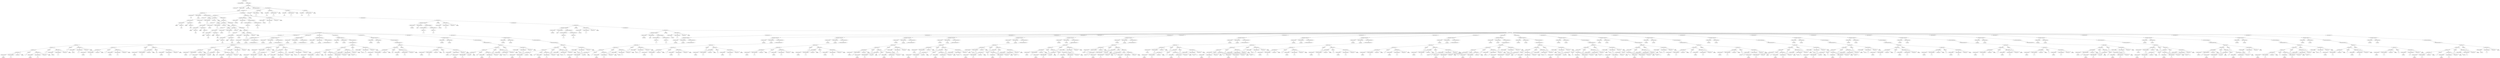 /*
 * AST in dot format generated by phc -- the PHP compiler
 */

digraph AST {
node_0 [label="AST_php_script"];
node_1 [label="AST_interface_def_list"];
node_2 [label="AST_class_def_list"];
node_3 [label="AST_class_def"];
node_4 [label="AST_class_mod"];
node_5 [label="Token_class_name"];
node_6 [label="%MAIN%", shape=box]
node_5 -> node_6;
node_7 [label="NULL\n(Token_class_name)", shape=plaintext]
node_8 [label="Token_interface_name_list"];
node_9 [label="AST_member_list"];
node_10 [label="AST_method (78)"];
node_11 [label="AST_signature (78)"];
node_12 [label="AST_method_mod"];
node_13 [label="is_static", shape=plaintext]
node_12 -> node_13;
node_14 [label="Token_method_name"];
node_15 [label="%run%", shape=box]
node_14 -> node_15;
node_16 [label="AST_formal_parameter_list"];
node_11 -> node_16;
node_11 -> node_14;
node_11 -> node_12;
node_17 [label="AST_statement_list"];
node_18 [label="AST_foreach (3)"];
node_19 [label="AST_array (3)"];
node_20 [label="AST_array_elem_list"];
node_21 [label="AST_array_elem (3)"];
node_22 [label="NULL\n(AST_expr)", shape=plaintext]
node_23 [label="Token_bool (3)"];
node_24 [label="true", shape=box]
node_23 -> node_24;
node_21 -> node_23;
node_21 -> node_22;
node_25 [label="AST_array_elem (3)"];
node_26 [label="NULL\n(AST_expr)", shape=plaintext]
node_27 [label="Token_bool (3)"];
node_28 [label="false", shape=box]
node_27 -> node_28;
node_25 -> node_27;
node_25 -> node_26;
node_20 -> node_25;
node_20 -> node_21;
node_19 -> node_20;
node_29 [label="NULL\n(AST_variable)", shape=plaintext]
node_30 [label="AST_variable (3)"];
node_31 [label="Token_class_name"];
node_32 [label="%MAIN%", shape=box]
node_31 -> node_32;
node_33 [label="Token_variable_name"];
node_34 [label="a", shape=box]
node_33 -> node_34;
node_35 [label="AST_expr_list"];
node_36 [label="NULL\n(AST_expr)", shape=plaintext]
node_30 -> node_36;
node_30 -> node_35;
node_30 -> node_33;
node_30 -> node_31;
node_37 [label="AST_statement_list"];
node_38 [label="AST_foreach (5)"];
node_39 [label="AST_array (5)"];
node_40 [label="AST_array_elem_list"];
node_41 [label="AST_array_elem (5)"];
node_42 [label="NULL\n(AST_expr)", shape=plaintext]
node_43 [label="Token_bool (5)"];
node_44 [label="true", shape=box]
node_43 -> node_44;
node_41 -> node_43;
node_41 -> node_42;
node_45 [label="AST_array_elem (5)"];
node_46 [label="NULL\n(AST_expr)", shape=plaintext]
node_47 [label="Token_bool (5)"];
node_48 [label="false", shape=box]
node_47 -> node_48;
node_45 -> node_47;
node_45 -> node_46;
node_40 -> node_45;
node_40 -> node_41;
node_39 -> node_40;
node_49 [label="NULL\n(AST_variable)", shape=plaintext]
node_50 [label="AST_variable (5)"];
node_51 [label="Token_class_name"];
node_52 [label="%MAIN%", shape=box]
node_51 -> node_52;
node_53 [label="Token_variable_name"];
node_54 [label="b", shape=box]
node_53 -> node_54;
node_55 [label="AST_expr_list"];
node_56 [label="NULL\n(AST_expr)", shape=plaintext]
node_50 -> node_56;
node_50 -> node_55;
node_50 -> node_53;
node_50 -> node_51;
node_57 [label="AST_statement_list"];
node_58 [label="AST_foreach (7)"];
node_59 [label="AST_array (7)"];
node_60 [label="AST_array_elem_list"];
node_61 [label="AST_array_elem (7)"];
node_62 [label="NULL\n(AST_expr)", shape=plaintext]
node_63 [label="Token_bool (7)"];
node_64 [label="true", shape=box]
node_63 -> node_64;
node_61 -> node_63;
node_61 -> node_62;
node_65 [label="AST_array_elem (7)"];
node_66 [label="NULL\n(AST_expr)", shape=plaintext]
node_67 [label="Token_bool (7)"];
node_68 [label="false", shape=box]
node_67 -> node_68;
node_65 -> node_67;
node_65 -> node_66;
node_60 -> node_65;
node_60 -> node_61;
node_59 -> node_60;
node_69 [label="NULL\n(AST_variable)", shape=plaintext]
node_70 [label="AST_variable (7)"];
node_71 [label="Token_class_name"];
node_72 [label="%MAIN%", shape=box]
node_71 -> node_72;
node_73 [label="Token_variable_name"];
node_74 [label="c", shape=box]
node_73 -> node_74;
node_75 [label="AST_expr_list"];
node_76 [label="NULL\n(AST_expr)", shape=plaintext]
node_70 -> node_76;
node_70 -> node_75;
node_70 -> node_73;
node_70 -> node_71;
node_77 [label="AST_statement_list"];
node_78 [label="AST_foreach (9)"];
node_79 [label="AST_array (9)"];
node_80 [label="AST_array_elem_list"];
node_81 [label="AST_array_elem (9)"];
node_82 [label="NULL\n(AST_expr)", shape=plaintext]
node_83 [label="Token_bool (9)"];
node_84 [label="true", shape=box]
node_83 -> node_84;
node_81 -> node_83;
node_81 -> node_82;
node_85 [label="AST_array_elem (9)"];
node_86 [label="NULL\n(AST_expr)", shape=plaintext]
node_87 [label="Token_bool (9)"];
node_88 [label="false", shape=box]
node_87 -> node_88;
node_85 -> node_87;
node_85 -> node_86;
node_80 -> node_85;
node_80 -> node_81;
node_79 -> node_80;
node_89 [label="NULL\n(AST_variable)", shape=plaintext]
node_90 [label="AST_variable (9)"];
node_91 [label="Token_class_name"];
node_92 [label="%MAIN%", shape=box]
node_91 -> node_92;
node_93 [label="Token_variable_name"];
node_94 [label="d", shape=box]
node_93 -> node_94;
node_95 [label="AST_expr_list"];
node_96 [label="NULL\n(AST_expr)", shape=plaintext]
node_90 -> node_96;
node_90 -> node_95;
node_90 -> node_93;
node_90 -> node_91;
node_97 [label="AST_statement_list"];
node_98 [label="AST_eval_expr (11)"];
node_99 [label="AST_method_invocation (11)"];
node_100 [label="Token_class_name"];
node_101 [label="%STDLIB%", shape=box]
node_100 -> node_101;
node_102 [label="Token_method_name"];
node_103 [label="var_dump", shape=box]
node_102 -> node_103;
node_104 [label="AST_actual_parameter_list"];
node_105 [label="AST_actual_parameter (11)"];
node_106 [label="AST_bin_op (11)"];
node_107 [label="AST_bin_op (11)"];
node_108 [label="AST_bin_op (11)"];
node_109 [label="AST_variable (11)"];
node_110 [label="Token_class_name"];
node_111 [label="%MAIN%", shape=box]
node_110 -> node_111;
node_112 [label="Token_variable_name"];
node_113 [label="a", shape=box]
node_112 -> node_113;
node_114 [label="AST_expr_list"];
node_115 [label="NULL\n(AST_expr)", shape=plaintext]
node_109 -> node_115;
node_109 -> node_114;
node_109 -> node_112;
node_109 -> node_110;
node_116 [label="Token_op"];
node_117 [label="||", shape=box]
node_116 -> node_117;
node_118 [label="AST_variable (11)"];
node_119 [label="Token_class_name"];
node_120 [label="%MAIN%", shape=box]
node_119 -> node_120;
node_121 [label="Token_variable_name"];
node_122 [label="b", shape=box]
node_121 -> node_122;
node_123 [label="AST_expr_list"];
node_124 [label="NULL\n(AST_expr)", shape=plaintext]
node_118 -> node_124;
node_118 -> node_123;
node_118 -> node_121;
node_118 -> node_119;
node_108 -> node_118;
node_108 -> node_116;
node_108 -> node_109;
node_125 [label="Token_op"];
node_126 [label="||", shape=box]
node_125 -> node_126;
node_127 [label="AST_variable (11)"];
node_128 [label="Token_class_name"];
node_129 [label="%MAIN%", shape=box]
node_128 -> node_129;
node_130 [label="Token_variable_name"];
node_131 [label="c", shape=box]
node_130 -> node_131;
node_132 [label="AST_expr_list"];
node_133 [label="NULL\n(AST_expr)", shape=plaintext]
node_127 -> node_133;
node_127 -> node_132;
node_127 -> node_130;
node_127 -> node_128;
node_107 -> node_127;
node_107 -> node_125;
node_107 -> node_108;
node_134 [label="Token_op"];
node_135 [label="||", shape=box]
node_134 -> node_135;
node_136 [label="AST_variable (11)"];
node_137 [label="Token_class_name"];
node_138 [label="%MAIN%", shape=box]
node_137 -> node_138;
node_139 [label="Token_variable_name"];
node_140 [label="d", shape=box]
node_139 -> node_140;
node_141 [label="AST_expr_list"];
node_142 [label="NULL\n(AST_expr)", shape=plaintext]
node_136 -> node_142;
node_136 -> node_141;
node_136 -> node_139;
node_136 -> node_137;
node_106 -> node_136;
node_106 -> node_134;
node_106 -> node_107;
node_105 -> node_106;
node_104 -> node_105;
node_99 -> node_104;
node_99 -> node_102;
node_99 -> node_100;
node_98 -> node_99;
node_143 [label="AST_eval_expr (12)"];
node_144 [label="AST_method_invocation (12)"];
node_145 [label="Token_class_name"];
node_146 [label="%STDLIB%", shape=box]
node_145 -> node_146;
node_147 [label="Token_method_name"];
node_148 [label="var_dump", shape=box]
node_147 -> node_148;
node_149 [label="AST_actual_parameter_list"];
node_150 [label="AST_actual_parameter (12)"];
node_151 [label="AST_bin_op (12)"];
node_152 [label="AST_bin_op (12)"];
node_153 [label="AST_variable (12)"];
node_154 [label="Token_class_name"];
node_155 [label="%MAIN%", shape=box]
node_154 -> node_155;
node_156 [label="Token_variable_name"];
node_157 [label="a", shape=box]
node_156 -> node_157;
node_158 [label="AST_expr_list"];
node_159 [label="NULL\n(AST_expr)", shape=plaintext]
node_153 -> node_159;
node_153 -> node_158;
node_153 -> node_156;
node_153 -> node_154;
node_160 [label="Token_op"];
node_161 [label="||", shape=box]
node_160 -> node_161;
node_162 [label="AST_variable (12)"];
node_163 [label="Token_class_name"];
node_164 [label="%MAIN%", shape=box]
node_163 -> node_164;
node_165 [label="Token_variable_name"];
node_166 [label="b", shape=box]
node_165 -> node_166;
node_167 [label="AST_expr_list"];
node_168 [label="NULL\n(AST_expr)", shape=plaintext]
node_162 -> node_168;
node_162 -> node_167;
node_162 -> node_165;
node_162 -> node_163;
node_152 -> node_162;
node_152 -> node_160;
node_152 -> node_153;
node_169 [label="Token_op"];
node_170 [label="||", shape=box]
node_169 -> node_170;
node_171 [label="AST_bin_op (12)"];
node_172 [label="AST_variable (12)"];
node_173 [label="Token_class_name"];
node_174 [label="%MAIN%", shape=box]
node_173 -> node_174;
node_175 [label="Token_variable_name"];
node_176 [label="c", shape=box]
node_175 -> node_176;
node_177 [label="AST_expr_list"];
node_178 [label="NULL\n(AST_expr)", shape=plaintext]
node_172 -> node_178;
node_172 -> node_177;
node_172 -> node_175;
node_172 -> node_173;
node_179 [label="Token_op"];
node_180 [label="&&", shape=box]
node_179 -> node_180;
node_181 [label="AST_variable (12)"];
node_182 [label="Token_class_name"];
node_183 [label="%MAIN%", shape=box]
node_182 -> node_183;
node_184 [label="Token_variable_name"];
node_185 [label="d", shape=box]
node_184 -> node_185;
node_186 [label="AST_expr_list"];
node_187 [label="NULL\n(AST_expr)", shape=plaintext]
node_181 -> node_187;
node_181 -> node_186;
node_181 -> node_184;
node_181 -> node_182;
node_171 -> node_181;
node_171 -> node_179;
node_171 -> node_172;
node_151 -> node_171;
node_151 -> node_169;
node_151 -> node_152;
node_150 -> node_151;
node_149 -> node_150;
node_144 -> node_149;
node_144 -> node_147;
node_144 -> node_145;
node_143 -> node_144;
node_188 [label="AST_eval_expr (13)"];
node_189 [label="AST_method_invocation (13)"];
node_190 [label="Token_class_name"];
node_191 [label="%STDLIB%", shape=box]
node_190 -> node_191;
node_192 [label="Token_method_name"];
node_193 [label="var_dump", shape=box]
node_192 -> node_193;
node_194 [label="AST_actual_parameter_list"];
node_195 [label="AST_actual_parameter (13)"];
node_196 [label="AST_bin_op (13)"];
node_197 [label="AST_bin_op (13)"];
node_198 [label="AST_variable (13)"];
node_199 [label="Token_class_name"];
node_200 [label="%MAIN%", shape=box]
node_199 -> node_200;
node_201 [label="Token_variable_name"];
node_202 [label="a", shape=box]
node_201 -> node_202;
node_203 [label="AST_expr_list"];
node_204 [label="NULL\n(AST_expr)", shape=plaintext]
node_198 -> node_204;
node_198 -> node_203;
node_198 -> node_201;
node_198 -> node_199;
node_205 [label="Token_op"];
node_206 [label="||", shape=box]
node_205 -> node_206;
node_207 [label="AST_bin_op (13)"];
node_208 [label="AST_variable (13)"];
node_209 [label="Token_class_name"];
node_210 [label="%MAIN%", shape=box]
node_209 -> node_210;
node_211 [label="Token_variable_name"];
node_212 [label="b", shape=box]
node_211 -> node_212;
node_213 [label="AST_expr_list"];
node_214 [label="NULL\n(AST_expr)", shape=plaintext]
node_208 -> node_214;
node_208 -> node_213;
node_208 -> node_211;
node_208 -> node_209;
node_215 [label="Token_op"];
node_216 [label="&&", shape=box]
node_215 -> node_216;
node_217 [label="AST_variable (13)"];
node_218 [label="Token_class_name"];
node_219 [label="%MAIN%", shape=box]
node_218 -> node_219;
node_220 [label="Token_variable_name"];
node_221 [label="c", shape=box]
node_220 -> node_221;
node_222 [label="AST_expr_list"];
node_223 [label="NULL\n(AST_expr)", shape=plaintext]
node_217 -> node_223;
node_217 -> node_222;
node_217 -> node_220;
node_217 -> node_218;
node_207 -> node_217;
node_207 -> node_215;
node_207 -> node_208;
node_197 -> node_207;
node_197 -> node_205;
node_197 -> node_198;
node_224 [label="Token_op"];
node_225 [label="||", shape=box]
node_224 -> node_225;
node_226 [label="AST_variable (13)"];
node_227 [label="Token_class_name"];
node_228 [label="%MAIN%", shape=box]
node_227 -> node_228;
node_229 [label="Token_variable_name"];
node_230 [label="d", shape=box]
node_229 -> node_230;
node_231 [label="AST_expr_list"];
node_232 [label="NULL\n(AST_expr)", shape=plaintext]
node_226 -> node_232;
node_226 -> node_231;
node_226 -> node_229;
node_226 -> node_227;
node_196 -> node_226;
node_196 -> node_224;
node_196 -> node_197;
node_195 -> node_196;
node_194 -> node_195;
node_189 -> node_194;
node_189 -> node_192;
node_189 -> node_190;
node_188 -> node_189;
node_233 [label="AST_eval_expr (14)"];
node_234 [label="AST_method_invocation (14)"];
node_235 [label="Token_class_name"];
node_236 [label="%STDLIB%", shape=box]
node_235 -> node_236;
node_237 [label="Token_method_name"];
node_238 [label="var_dump", shape=box]
node_237 -> node_238;
node_239 [label="AST_actual_parameter_list"];
node_240 [label="AST_actual_parameter (14)"];
node_241 [label="AST_bin_op (14)"];
node_242 [label="AST_variable (14)"];
node_243 [label="Token_class_name"];
node_244 [label="%MAIN%", shape=box]
node_243 -> node_244;
node_245 [label="Token_variable_name"];
node_246 [label="a", shape=box]
node_245 -> node_246;
node_247 [label="AST_expr_list"];
node_248 [label="NULL\n(AST_expr)", shape=plaintext]
node_242 -> node_248;
node_242 -> node_247;
node_242 -> node_245;
node_242 -> node_243;
node_249 [label="Token_op"];
node_250 [label="||", shape=box]
node_249 -> node_250;
node_251 [label="AST_bin_op (14)"];
node_252 [label="AST_bin_op (14)"];
node_253 [label="AST_variable (14)"];
node_254 [label="Token_class_name"];
node_255 [label="%MAIN%", shape=box]
node_254 -> node_255;
node_256 [label="Token_variable_name"];
node_257 [label="b", shape=box]
node_256 -> node_257;
node_258 [label="AST_expr_list"];
node_259 [label="NULL\n(AST_expr)", shape=plaintext]
node_253 -> node_259;
node_253 -> node_258;
node_253 -> node_256;
node_253 -> node_254;
node_260 [label="Token_op"];
node_261 [label="&&", shape=box]
node_260 -> node_261;
node_262 [label="AST_variable (14)"];
node_263 [label="Token_class_name"];
node_264 [label="%MAIN%", shape=box]
node_263 -> node_264;
node_265 [label="Token_variable_name"];
node_266 [label="c", shape=box]
node_265 -> node_266;
node_267 [label="AST_expr_list"];
node_268 [label="NULL\n(AST_expr)", shape=plaintext]
node_262 -> node_268;
node_262 -> node_267;
node_262 -> node_265;
node_262 -> node_263;
node_252 -> node_262;
node_252 -> node_260;
node_252 -> node_253;
node_269 [label="Token_op"];
node_270 [label="&&", shape=box]
node_269 -> node_270;
node_271 [label="AST_variable (14)"];
node_272 [label="Token_class_name"];
node_273 [label="%MAIN%", shape=box]
node_272 -> node_273;
node_274 [label="Token_variable_name"];
node_275 [label="d", shape=box]
node_274 -> node_275;
node_276 [label="AST_expr_list"];
node_277 [label="NULL\n(AST_expr)", shape=plaintext]
node_271 -> node_277;
node_271 -> node_276;
node_271 -> node_274;
node_271 -> node_272;
node_251 -> node_271;
node_251 -> node_269;
node_251 -> node_252;
node_241 -> node_251;
node_241 -> node_249;
node_241 -> node_242;
node_240 -> node_241;
node_239 -> node_240;
node_234 -> node_239;
node_234 -> node_237;
node_234 -> node_235;
node_233 -> node_234;
node_278 [label="AST_eval_expr (15)"];
node_279 [label="AST_method_invocation (15)"];
node_280 [label="Token_class_name"];
node_281 [label="%STDLIB%", shape=box]
node_280 -> node_281;
node_282 [label="Token_method_name"];
node_283 [label="var_dump", shape=box]
node_282 -> node_283;
node_284 [label="AST_actual_parameter_list"];
node_285 [label="AST_actual_parameter (15)"];
node_286 [label="AST_bin_op (15)"];
node_287 [label="AST_bin_op (15)"];
node_288 [label="AST_bin_op (15)"];
node_289 [label="AST_variable (15)"];
node_290 [label="Token_class_name"];
node_291 [label="%MAIN%", shape=box]
node_290 -> node_291;
node_292 [label="Token_variable_name"];
node_293 [label="a", shape=box]
node_292 -> node_293;
node_294 [label="AST_expr_list"];
node_295 [label="NULL\n(AST_expr)", shape=plaintext]
node_289 -> node_295;
node_289 -> node_294;
node_289 -> node_292;
node_289 -> node_290;
node_296 [label="Token_op"];
node_297 [label="&&", shape=box]
node_296 -> node_297;
node_298 [label="AST_variable (15)"];
node_299 [label="Token_class_name"];
node_300 [label="%MAIN%", shape=box]
node_299 -> node_300;
node_301 [label="Token_variable_name"];
node_302 [label="b", shape=box]
node_301 -> node_302;
node_303 [label="AST_expr_list"];
node_304 [label="NULL\n(AST_expr)", shape=plaintext]
node_298 -> node_304;
node_298 -> node_303;
node_298 -> node_301;
node_298 -> node_299;
node_288 -> node_298;
node_288 -> node_296;
node_288 -> node_289;
node_305 [label="Token_op"];
node_306 [label="||", shape=box]
node_305 -> node_306;
node_307 [label="AST_variable (15)"];
node_308 [label="Token_class_name"];
node_309 [label="%MAIN%", shape=box]
node_308 -> node_309;
node_310 [label="Token_variable_name"];
node_311 [label="c", shape=box]
node_310 -> node_311;
node_312 [label="AST_expr_list"];
node_313 [label="NULL\n(AST_expr)", shape=plaintext]
node_307 -> node_313;
node_307 -> node_312;
node_307 -> node_310;
node_307 -> node_308;
node_287 -> node_307;
node_287 -> node_305;
node_287 -> node_288;
node_314 [label="Token_op"];
node_315 [label="||", shape=box]
node_314 -> node_315;
node_316 [label="AST_variable (15)"];
node_317 [label="Token_class_name"];
node_318 [label="%MAIN%", shape=box]
node_317 -> node_318;
node_319 [label="Token_variable_name"];
node_320 [label="d", shape=box]
node_319 -> node_320;
node_321 [label="AST_expr_list"];
node_322 [label="NULL\n(AST_expr)", shape=plaintext]
node_316 -> node_322;
node_316 -> node_321;
node_316 -> node_319;
node_316 -> node_317;
node_286 -> node_316;
node_286 -> node_314;
node_286 -> node_287;
node_285 -> node_286;
node_284 -> node_285;
node_279 -> node_284;
node_279 -> node_282;
node_279 -> node_280;
node_278 -> node_279;
node_323 [label="AST_eval_expr (16)"];
node_324 [label="AST_method_invocation (16)"];
node_325 [label="Token_class_name"];
node_326 [label="%STDLIB%", shape=box]
node_325 -> node_326;
node_327 [label="Token_method_name"];
node_328 [label="var_dump", shape=box]
node_327 -> node_328;
node_329 [label="AST_actual_parameter_list"];
node_330 [label="AST_actual_parameter (16)"];
node_331 [label="AST_bin_op (16)"];
node_332 [label="AST_bin_op (16)"];
node_333 [label="AST_variable (16)"];
node_334 [label="Token_class_name"];
node_335 [label="%MAIN%", shape=box]
node_334 -> node_335;
node_336 [label="Token_variable_name"];
node_337 [label="a", shape=box]
node_336 -> node_337;
node_338 [label="AST_expr_list"];
node_339 [label="NULL\n(AST_expr)", shape=plaintext]
node_333 -> node_339;
node_333 -> node_338;
node_333 -> node_336;
node_333 -> node_334;
node_340 [label="Token_op"];
node_341 [label="&&", shape=box]
node_340 -> node_341;
node_342 [label="AST_variable (16)"];
node_343 [label="Token_class_name"];
node_344 [label="%MAIN%", shape=box]
node_343 -> node_344;
node_345 [label="Token_variable_name"];
node_346 [label="b", shape=box]
node_345 -> node_346;
node_347 [label="AST_expr_list"];
node_348 [label="NULL\n(AST_expr)", shape=plaintext]
node_342 -> node_348;
node_342 -> node_347;
node_342 -> node_345;
node_342 -> node_343;
node_332 -> node_342;
node_332 -> node_340;
node_332 -> node_333;
node_349 [label="Token_op"];
node_350 [label="||", shape=box]
node_349 -> node_350;
node_351 [label="AST_bin_op (16)"];
node_352 [label="AST_variable (16)"];
node_353 [label="Token_class_name"];
node_354 [label="%MAIN%", shape=box]
node_353 -> node_354;
node_355 [label="Token_variable_name"];
node_356 [label="c", shape=box]
node_355 -> node_356;
node_357 [label="AST_expr_list"];
node_358 [label="NULL\n(AST_expr)", shape=plaintext]
node_352 -> node_358;
node_352 -> node_357;
node_352 -> node_355;
node_352 -> node_353;
node_359 [label="Token_op"];
node_360 [label="&&", shape=box]
node_359 -> node_360;
node_361 [label="AST_variable (16)"];
node_362 [label="Token_class_name"];
node_363 [label="%MAIN%", shape=box]
node_362 -> node_363;
node_364 [label="Token_variable_name"];
node_365 [label="d", shape=box]
node_364 -> node_365;
node_366 [label="AST_expr_list"];
node_367 [label="NULL\n(AST_expr)", shape=plaintext]
node_361 -> node_367;
node_361 -> node_366;
node_361 -> node_364;
node_361 -> node_362;
node_351 -> node_361;
node_351 -> node_359;
node_351 -> node_352;
node_331 -> node_351;
node_331 -> node_349;
node_331 -> node_332;
node_330 -> node_331;
node_329 -> node_330;
node_324 -> node_329;
node_324 -> node_327;
node_324 -> node_325;
node_323 -> node_324;
node_368 [label="AST_eval_expr (17)"];
node_369 [label="AST_method_invocation (17)"];
node_370 [label="Token_class_name"];
node_371 [label="%STDLIB%", shape=box]
node_370 -> node_371;
node_372 [label="Token_method_name"];
node_373 [label="var_dump", shape=box]
node_372 -> node_373;
node_374 [label="AST_actual_parameter_list"];
node_375 [label="AST_actual_parameter (17)"];
node_376 [label="AST_bin_op (17)"];
node_377 [label="AST_bin_op (17)"];
node_378 [label="AST_bin_op (17)"];
node_379 [label="AST_variable (17)"];
node_380 [label="Token_class_name"];
node_381 [label="%MAIN%", shape=box]
node_380 -> node_381;
node_382 [label="Token_variable_name"];
node_383 [label="a", shape=box]
node_382 -> node_383;
node_384 [label="AST_expr_list"];
node_385 [label="NULL\n(AST_expr)", shape=plaintext]
node_379 -> node_385;
node_379 -> node_384;
node_379 -> node_382;
node_379 -> node_380;
node_386 [label="Token_op"];
node_387 [label="&&", shape=box]
node_386 -> node_387;
node_388 [label="AST_variable (17)"];
node_389 [label="Token_class_name"];
node_390 [label="%MAIN%", shape=box]
node_389 -> node_390;
node_391 [label="Token_variable_name"];
node_392 [label="b", shape=box]
node_391 -> node_392;
node_393 [label="AST_expr_list"];
node_394 [label="NULL\n(AST_expr)", shape=plaintext]
node_388 -> node_394;
node_388 -> node_393;
node_388 -> node_391;
node_388 -> node_389;
node_378 -> node_388;
node_378 -> node_386;
node_378 -> node_379;
node_395 [label="Token_op"];
node_396 [label="&&", shape=box]
node_395 -> node_396;
node_397 [label="AST_variable (17)"];
node_398 [label="Token_class_name"];
node_399 [label="%MAIN%", shape=box]
node_398 -> node_399;
node_400 [label="Token_variable_name"];
node_401 [label="c", shape=box]
node_400 -> node_401;
node_402 [label="AST_expr_list"];
node_403 [label="NULL\n(AST_expr)", shape=plaintext]
node_397 -> node_403;
node_397 -> node_402;
node_397 -> node_400;
node_397 -> node_398;
node_377 -> node_397;
node_377 -> node_395;
node_377 -> node_378;
node_404 [label="Token_op"];
node_405 [label="||", shape=box]
node_404 -> node_405;
node_406 [label="AST_variable (17)"];
node_407 [label="Token_class_name"];
node_408 [label="%MAIN%", shape=box]
node_407 -> node_408;
node_409 [label="Token_variable_name"];
node_410 [label="d", shape=box]
node_409 -> node_410;
node_411 [label="AST_expr_list"];
node_412 [label="NULL\n(AST_expr)", shape=plaintext]
node_406 -> node_412;
node_406 -> node_411;
node_406 -> node_409;
node_406 -> node_407;
node_376 -> node_406;
node_376 -> node_404;
node_376 -> node_377;
node_375 -> node_376;
node_374 -> node_375;
node_369 -> node_374;
node_369 -> node_372;
node_369 -> node_370;
node_368 -> node_369;
node_413 [label="AST_eval_expr (18)"];
node_414 [label="AST_method_invocation (18)"];
node_415 [label="Token_class_name"];
node_416 [label="%STDLIB%", shape=box]
node_415 -> node_416;
node_417 [label="Token_method_name"];
node_418 [label="var_dump", shape=box]
node_417 -> node_418;
node_419 [label="AST_actual_parameter_list"];
node_420 [label="AST_actual_parameter (18)"];
node_421 [label="AST_bin_op (18)"];
node_422 [label="AST_bin_op (18)"];
node_423 [label="AST_bin_op (18)"];
node_424 [label="AST_variable (18)"];
node_425 [label="Token_class_name"];
node_426 [label="%MAIN%", shape=box]
node_425 -> node_426;
node_427 [label="Token_variable_name"];
node_428 [label="a", shape=box]
node_427 -> node_428;
node_429 [label="AST_expr_list"];
node_430 [label="NULL\n(AST_expr)", shape=plaintext]
node_424 -> node_430;
node_424 -> node_429;
node_424 -> node_427;
node_424 -> node_425;
node_431 [label="Token_op"];
node_432 [label="&&", shape=box]
node_431 -> node_432;
node_433 [label="AST_variable (18)"];
node_434 [label="Token_class_name"];
node_435 [label="%MAIN%", shape=box]
node_434 -> node_435;
node_436 [label="Token_variable_name"];
node_437 [label="b", shape=box]
node_436 -> node_437;
node_438 [label="AST_expr_list"];
node_439 [label="NULL\n(AST_expr)", shape=plaintext]
node_433 -> node_439;
node_433 -> node_438;
node_433 -> node_436;
node_433 -> node_434;
node_423 -> node_433;
node_423 -> node_431;
node_423 -> node_424;
node_440 [label="Token_op"];
node_441 [label="&&", shape=box]
node_440 -> node_441;
node_442 [label="AST_variable (18)"];
node_443 [label="Token_class_name"];
node_444 [label="%MAIN%", shape=box]
node_443 -> node_444;
node_445 [label="Token_variable_name"];
node_446 [label="c", shape=box]
node_445 -> node_446;
node_447 [label="AST_expr_list"];
node_448 [label="NULL\n(AST_expr)", shape=plaintext]
node_442 -> node_448;
node_442 -> node_447;
node_442 -> node_445;
node_442 -> node_443;
node_422 -> node_442;
node_422 -> node_440;
node_422 -> node_423;
node_449 [label="Token_op"];
node_450 [label="&&", shape=box]
node_449 -> node_450;
node_451 [label="AST_variable (18)"];
node_452 [label="Token_class_name"];
node_453 [label="%MAIN%", shape=box]
node_452 -> node_453;
node_454 [label="Token_variable_name"];
node_455 [label="d", shape=box]
node_454 -> node_455;
node_456 [label="AST_expr_list"];
node_457 [label="NULL\n(AST_expr)", shape=plaintext]
node_451 -> node_457;
node_451 -> node_456;
node_451 -> node_454;
node_451 -> node_452;
node_421 -> node_451;
node_421 -> node_449;
node_421 -> node_422;
node_420 -> node_421;
node_419 -> node_420;
node_414 -> node_419;
node_414 -> node_417;
node_414 -> node_415;
node_413 -> node_414;
node_97 -> node_413;
node_97 -> node_368;
node_97 -> node_323;
node_97 -> node_278;
node_97 -> node_233;
node_97 -> node_188;
node_97 -> node_143;
node_97 -> node_98;
node_78 -> node_97;
node_78 -> node_90;
node_78 -> node_89;
node_78 -> node_79;
node_77 -> node_78;
node_58 -> node_77;
node_58 -> node_70;
node_58 -> node_69;
node_58 -> node_59;
node_57 -> node_58;
node_38 -> node_57;
node_38 -> node_50;
node_38 -> node_49;
node_38 -> node_39;
node_37 -> node_38;
node_18 -> node_37;
node_18 -> node_30;
node_18 -> node_29;
node_18 -> node_19;
node_458 [label="AST_foreach (25)"];
node_459 [label="AST_method_invocation (25)"];
node_460 [label="Token_class_name"];
node_461 [label="%STDLIB%", shape=box]
node_460 -> node_461;
node_462 [label="Token_method_name"];
node_463 [label="range", shape=box]
node_462 -> node_463;
node_464 [label="AST_actual_parameter_list"];
node_465 [label="AST_actual_parameter (25)"];
node_466 [label="Token_int (25)"];
node_467 [label="0", shape=box]
node_466 -> node_467;
node_465 -> node_466;
node_468 [label="AST_actual_parameter (25)"];
node_469 [label="Token_int (25)"];
node_470 [label="15", shape=box]
node_469 -> node_470;
node_468 -> node_469;
node_464 -> node_468;
node_464 -> node_465;
node_459 -> node_464;
node_459 -> node_462;
node_459 -> node_460;
node_471 [label="NULL\n(AST_variable)", shape=plaintext]
node_472 [label="AST_variable (25)"];
node_473 [label="Token_class_name"];
node_474 [label="%MAIN%", shape=box]
node_473 -> node_474;
node_475 [label="Token_variable_name"];
node_476 [label="a", shape=box]
node_475 -> node_476;
node_477 [label="AST_expr_list"];
node_478 [label="NULL\n(AST_expr)", shape=plaintext]
node_472 -> node_478;
node_472 -> node_477;
node_472 -> node_475;
node_472 -> node_473;
node_479 [label="AST_statement_list"];
node_480 [label="AST_foreach (27)"];
node_481 [label="AST_method_invocation (27)"];
node_482 [label="Token_class_name"];
node_483 [label="%STDLIB%", shape=box]
node_482 -> node_483;
node_484 [label="Token_method_name"];
node_485 [label="range", shape=box]
node_484 -> node_485;
node_486 [label="AST_actual_parameter_list"];
node_487 [label="AST_actual_parameter (27)"];
node_488 [label="Token_int (27)"];
node_489 [label="0", shape=box]
node_488 -> node_489;
node_487 -> node_488;
node_490 [label="AST_actual_parameter (27)"];
node_491 [label="Token_int (27)"];
node_492 [label="15", shape=box]
node_491 -> node_492;
node_490 -> node_491;
node_486 -> node_490;
node_486 -> node_487;
node_481 -> node_486;
node_481 -> node_484;
node_481 -> node_482;
node_493 [label="NULL\n(AST_variable)", shape=plaintext]
node_494 [label="AST_variable (27)"];
node_495 [label="Token_class_name"];
node_496 [label="%MAIN%", shape=box]
node_495 -> node_496;
node_497 [label="Token_variable_name"];
node_498 [label="b", shape=box]
node_497 -> node_498;
node_499 [label="AST_expr_list"];
node_500 [label="NULL\n(AST_expr)", shape=plaintext]
node_494 -> node_500;
node_494 -> node_499;
node_494 -> node_497;
node_494 -> node_495;
node_501 [label="AST_statement_list"];
node_502 [label="AST_foreach (29)"];
node_503 [label="AST_method_invocation (29)"];
node_504 [label="Token_class_name"];
node_505 [label="%STDLIB%", shape=box]
node_504 -> node_505;
node_506 [label="Token_method_name"];
node_507 [label="range", shape=box]
node_506 -> node_507;
node_508 [label="AST_actual_parameter_list"];
node_509 [label="AST_actual_parameter (29)"];
node_510 [label="Token_int (29)"];
node_511 [label="0", shape=box]
node_510 -> node_511;
node_509 -> node_510;
node_512 [label="AST_actual_parameter (29)"];
node_513 [label="Token_int (29)"];
node_514 [label="15", shape=box]
node_513 -> node_514;
node_512 -> node_513;
node_508 -> node_512;
node_508 -> node_509;
node_503 -> node_508;
node_503 -> node_506;
node_503 -> node_504;
node_515 [label="NULL\n(AST_variable)", shape=plaintext]
node_516 [label="AST_variable (29)"];
node_517 [label="Token_class_name"];
node_518 [label="%MAIN%", shape=box]
node_517 -> node_518;
node_519 [label="Token_variable_name"];
node_520 [label="c", shape=box]
node_519 -> node_520;
node_521 [label="AST_expr_list"];
node_522 [label="NULL\n(AST_expr)", shape=plaintext]
node_516 -> node_522;
node_516 -> node_521;
node_516 -> node_519;
node_516 -> node_517;
node_523 [label="AST_statement_list"];
node_524 [label="AST_foreach (31)"];
node_525 [label="AST_method_invocation (31)"];
node_526 [label="Token_class_name"];
node_527 [label="%STDLIB%", shape=box]
node_526 -> node_527;
node_528 [label="Token_method_name"];
node_529 [label="range", shape=box]
node_528 -> node_529;
node_530 [label="AST_actual_parameter_list"];
node_531 [label="AST_actual_parameter (31)"];
node_532 [label="Token_int (31)"];
node_533 [label="0", shape=box]
node_532 -> node_533;
node_531 -> node_532;
node_534 [label="AST_actual_parameter (31)"];
node_535 [label="Token_int (31)"];
node_536 [label="15", shape=box]
node_535 -> node_536;
node_534 -> node_535;
node_530 -> node_534;
node_530 -> node_531;
node_525 -> node_530;
node_525 -> node_528;
node_525 -> node_526;
node_537 [label="NULL\n(AST_variable)", shape=plaintext]
node_538 [label="AST_variable (31)"];
node_539 [label="Token_class_name"];
node_540 [label="%MAIN%", shape=box]
node_539 -> node_540;
node_541 [label="Token_variable_name"];
node_542 [label="d", shape=box]
node_541 -> node_542;
node_543 [label="AST_expr_list"];
node_544 [label="NULL\n(AST_expr)", shape=plaintext]
node_538 -> node_544;
node_538 -> node_543;
node_538 -> node_541;
node_538 -> node_539;
node_545 [label="AST_statement_list"];
node_546 [label="AST_eval_expr (34)"];
node_547 [label="AST_method_invocation (34)"];
node_548 [label="Token_class_name"];
node_549 [label="%STDLIB%", shape=box]
node_548 -> node_549;
node_550 [label="Token_method_name"];
node_551 [label="var_dump", shape=box]
node_550 -> node_551;
node_552 [label="AST_actual_parameter_list"];
node_553 [label="AST_actual_parameter (34)"];
node_554 [label="AST_bin_op (34)"];
node_555 [label="AST_bin_op (34)"];
node_556 [label="AST_bin_op (34)"];
node_557 [label="AST_variable (34)"];
node_558 [label="Token_class_name"];
node_559 [label="%MAIN%", shape=box]
node_558 -> node_559;
node_560 [label="Token_variable_name"];
node_561 [label="a", shape=box]
node_560 -> node_561;
node_562 [label="AST_expr_list"];
node_563 [label="NULL\n(AST_expr)", shape=plaintext]
node_557 -> node_563;
node_557 -> node_562;
node_557 -> node_560;
node_557 -> node_558;
node_564 [label="Token_op"];
node_565 [label="|", shape=box]
node_564 -> node_565;
node_566 [label="AST_variable (34)"];
node_567 [label="Token_class_name"];
node_568 [label="%MAIN%", shape=box]
node_567 -> node_568;
node_569 [label="Token_variable_name"];
node_570 [label="b", shape=box]
node_569 -> node_570;
node_571 [label="AST_expr_list"];
node_572 [label="NULL\n(AST_expr)", shape=plaintext]
node_566 -> node_572;
node_566 -> node_571;
node_566 -> node_569;
node_566 -> node_567;
node_556 -> node_566;
node_556 -> node_564;
node_556 -> node_557;
node_573 [label="Token_op"];
node_574 [label="|", shape=box]
node_573 -> node_574;
node_575 [label="AST_variable (34)"];
node_576 [label="Token_class_name"];
node_577 [label="%MAIN%", shape=box]
node_576 -> node_577;
node_578 [label="Token_variable_name"];
node_579 [label="c", shape=box]
node_578 -> node_579;
node_580 [label="AST_expr_list"];
node_581 [label="NULL\n(AST_expr)", shape=plaintext]
node_575 -> node_581;
node_575 -> node_580;
node_575 -> node_578;
node_575 -> node_576;
node_555 -> node_575;
node_555 -> node_573;
node_555 -> node_556;
node_582 [label="Token_op"];
node_583 [label="|", shape=box]
node_582 -> node_583;
node_584 [label="AST_variable (34)"];
node_585 [label="Token_class_name"];
node_586 [label="%MAIN%", shape=box]
node_585 -> node_586;
node_587 [label="Token_variable_name"];
node_588 [label="d", shape=box]
node_587 -> node_588;
node_589 [label="AST_expr_list"];
node_590 [label="NULL\n(AST_expr)", shape=plaintext]
node_584 -> node_590;
node_584 -> node_589;
node_584 -> node_587;
node_584 -> node_585;
node_554 -> node_584;
node_554 -> node_582;
node_554 -> node_555;
node_553 -> node_554;
node_552 -> node_553;
node_547 -> node_552;
node_547 -> node_550;
node_547 -> node_548;
node_546 -> node_547;
node_591 [label="AST_eval_expr (35)"];
node_592 [label="AST_method_invocation (35)"];
node_593 [label="Token_class_name"];
node_594 [label="%STDLIB%", shape=box]
node_593 -> node_594;
node_595 [label="Token_method_name"];
node_596 [label="var_dump", shape=box]
node_595 -> node_596;
node_597 [label="AST_actual_parameter_list"];
node_598 [label="AST_actual_parameter (35)"];
node_599 [label="AST_bin_op (35)"];
node_600 [label="AST_bin_op (35)"];
node_601 [label="AST_variable (35)"];
node_602 [label="Token_class_name"];
node_603 [label="%MAIN%", shape=box]
node_602 -> node_603;
node_604 [label="Token_variable_name"];
node_605 [label="a", shape=box]
node_604 -> node_605;
node_606 [label="AST_expr_list"];
node_607 [label="NULL\n(AST_expr)", shape=plaintext]
node_601 -> node_607;
node_601 -> node_606;
node_601 -> node_604;
node_601 -> node_602;
node_608 [label="Token_op"];
node_609 [label="|", shape=box]
node_608 -> node_609;
node_610 [label="AST_variable (35)"];
node_611 [label="Token_class_name"];
node_612 [label="%MAIN%", shape=box]
node_611 -> node_612;
node_613 [label="Token_variable_name"];
node_614 [label="b", shape=box]
node_613 -> node_614;
node_615 [label="AST_expr_list"];
node_616 [label="NULL\n(AST_expr)", shape=plaintext]
node_610 -> node_616;
node_610 -> node_615;
node_610 -> node_613;
node_610 -> node_611;
node_600 -> node_610;
node_600 -> node_608;
node_600 -> node_601;
node_617 [label="Token_op"];
node_618 [label="|", shape=box]
node_617 -> node_618;
node_619 [label="AST_bin_op (35)"];
node_620 [label="AST_variable (35)"];
node_621 [label="Token_class_name"];
node_622 [label="%MAIN%", shape=box]
node_621 -> node_622;
node_623 [label="Token_variable_name"];
node_624 [label="c", shape=box]
node_623 -> node_624;
node_625 [label="AST_expr_list"];
node_626 [label="NULL\n(AST_expr)", shape=plaintext]
node_620 -> node_626;
node_620 -> node_625;
node_620 -> node_623;
node_620 -> node_621;
node_627 [label="Token_op"];
node_628 [label="&", shape=box]
node_627 -> node_628;
node_629 [label="AST_variable (35)"];
node_630 [label="Token_class_name"];
node_631 [label="%MAIN%", shape=box]
node_630 -> node_631;
node_632 [label="Token_variable_name"];
node_633 [label="d", shape=box]
node_632 -> node_633;
node_634 [label="AST_expr_list"];
node_635 [label="NULL\n(AST_expr)", shape=plaintext]
node_629 -> node_635;
node_629 -> node_634;
node_629 -> node_632;
node_629 -> node_630;
node_619 -> node_629;
node_619 -> node_627;
node_619 -> node_620;
node_599 -> node_619;
node_599 -> node_617;
node_599 -> node_600;
node_598 -> node_599;
node_597 -> node_598;
node_592 -> node_597;
node_592 -> node_595;
node_592 -> node_593;
node_591 -> node_592;
node_636 [label="AST_eval_expr (36)"];
node_637 [label="AST_method_invocation (36)"];
node_638 [label="Token_class_name"];
node_639 [label="%STDLIB%", shape=box]
node_638 -> node_639;
node_640 [label="Token_method_name"];
node_641 [label="var_dump", shape=box]
node_640 -> node_641;
node_642 [label="AST_actual_parameter_list"];
node_643 [label="AST_actual_parameter (36)"];
node_644 [label="AST_bin_op (36)"];
node_645 [label="AST_bin_op (36)"];
node_646 [label="AST_variable (36)"];
node_647 [label="Token_class_name"];
node_648 [label="%MAIN%", shape=box]
node_647 -> node_648;
node_649 [label="Token_variable_name"];
node_650 [label="a", shape=box]
node_649 -> node_650;
node_651 [label="AST_expr_list"];
node_652 [label="NULL\n(AST_expr)", shape=plaintext]
node_646 -> node_652;
node_646 -> node_651;
node_646 -> node_649;
node_646 -> node_647;
node_653 [label="Token_op"];
node_654 [label="|", shape=box]
node_653 -> node_654;
node_655 [label="AST_variable (36)"];
node_656 [label="Token_class_name"];
node_657 [label="%MAIN%", shape=box]
node_656 -> node_657;
node_658 [label="Token_variable_name"];
node_659 [label="b", shape=box]
node_658 -> node_659;
node_660 [label="AST_expr_list"];
node_661 [label="NULL\n(AST_expr)", shape=plaintext]
node_655 -> node_661;
node_655 -> node_660;
node_655 -> node_658;
node_655 -> node_656;
node_645 -> node_655;
node_645 -> node_653;
node_645 -> node_646;
node_662 [label="Token_op"];
node_663 [label="|", shape=box]
node_662 -> node_663;
node_664 [label="AST_bin_op (36)"];
node_665 [label="AST_variable (36)"];
node_666 [label="Token_class_name"];
node_667 [label="%MAIN%", shape=box]
node_666 -> node_667;
node_668 [label="Token_variable_name"];
node_669 [label="c", shape=box]
node_668 -> node_669;
node_670 [label="AST_expr_list"];
node_671 [label="NULL\n(AST_expr)", shape=plaintext]
node_665 -> node_671;
node_665 -> node_670;
node_665 -> node_668;
node_665 -> node_666;
node_672 [label="Token_op"];
node_673 [label="^", shape=box]
node_672 -> node_673;
node_674 [label="AST_variable (36)"];
node_675 [label="Token_class_name"];
node_676 [label="%MAIN%", shape=box]
node_675 -> node_676;
node_677 [label="Token_variable_name"];
node_678 [label="d", shape=box]
node_677 -> node_678;
node_679 [label="AST_expr_list"];
node_680 [label="NULL\n(AST_expr)", shape=plaintext]
node_674 -> node_680;
node_674 -> node_679;
node_674 -> node_677;
node_674 -> node_675;
node_664 -> node_674;
node_664 -> node_672;
node_664 -> node_665;
node_644 -> node_664;
node_644 -> node_662;
node_644 -> node_645;
node_643 -> node_644;
node_642 -> node_643;
node_637 -> node_642;
node_637 -> node_640;
node_637 -> node_638;
node_636 -> node_637;
node_681 [label="AST_eval_expr (38)"];
node_682 [label="AST_method_invocation (38)"];
node_683 [label="Token_class_name"];
node_684 [label="%STDLIB%", shape=box]
node_683 -> node_684;
node_685 [label="Token_method_name"];
node_686 [label="var_dump", shape=box]
node_685 -> node_686;
node_687 [label="AST_actual_parameter_list"];
node_688 [label="AST_actual_parameter (38)"];
node_689 [label="AST_bin_op (38)"];
node_690 [label="AST_bin_op (38)"];
node_691 [label="AST_variable (38)"];
node_692 [label="Token_class_name"];
node_693 [label="%MAIN%", shape=box]
node_692 -> node_693;
node_694 [label="Token_variable_name"];
node_695 [label="a", shape=box]
node_694 -> node_695;
node_696 [label="AST_expr_list"];
node_697 [label="NULL\n(AST_expr)", shape=plaintext]
node_691 -> node_697;
node_691 -> node_696;
node_691 -> node_694;
node_691 -> node_692;
node_698 [label="Token_op"];
node_699 [label="|", shape=box]
node_698 -> node_699;
node_700 [label="AST_bin_op (38)"];
node_701 [label="AST_variable (38)"];
node_702 [label="Token_class_name"];
node_703 [label="%MAIN%", shape=box]
node_702 -> node_703;
node_704 [label="Token_variable_name"];
node_705 [label="b", shape=box]
node_704 -> node_705;
node_706 [label="AST_expr_list"];
node_707 [label="NULL\n(AST_expr)", shape=plaintext]
node_701 -> node_707;
node_701 -> node_706;
node_701 -> node_704;
node_701 -> node_702;
node_708 [label="Token_op"];
node_709 [label="&", shape=box]
node_708 -> node_709;
node_710 [label="AST_variable (38)"];
node_711 [label="Token_class_name"];
node_712 [label="%MAIN%", shape=box]
node_711 -> node_712;
node_713 [label="Token_variable_name"];
node_714 [label="c", shape=box]
node_713 -> node_714;
node_715 [label="AST_expr_list"];
node_716 [label="NULL\n(AST_expr)", shape=plaintext]
node_710 -> node_716;
node_710 -> node_715;
node_710 -> node_713;
node_710 -> node_711;
node_700 -> node_710;
node_700 -> node_708;
node_700 -> node_701;
node_690 -> node_700;
node_690 -> node_698;
node_690 -> node_691;
node_717 [label="Token_op"];
node_718 [label="|", shape=box]
node_717 -> node_718;
node_719 [label="AST_variable (38)"];
node_720 [label="Token_class_name"];
node_721 [label="%MAIN%", shape=box]
node_720 -> node_721;
node_722 [label="Token_variable_name"];
node_723 [label="d", shape=box]
node_722 -> node_723;
node_724 [label="AST_expr_list"];
node_725 [label="NULL\n(AST_expr)", shape=plaintext]
node_719 -> node_725;
node_719 -> node_724;
node_719 -> node_722;
node_719 -> node_720;
node_689 -> node_719;
node_689 -> node_717;
node_689 -> node_690;
node_688 -> node_689;
node_687 -> node_688;
node_682 -> node_687;
node_682 -> node_685;
node_682 -> node_683;
node_681 -> node_682;
node_726 [label="AST_eval_expr (39)"];
node_727 [label="AST_method_invocation (39)"];
node_728 [label="Token_class_name"];
node_729 [label="%STDLIB%", shape=box]
node_728 -> node_729;
node_730 [label="Token_method_name"];
node_731 [label="var_dump", shape=box]
node_730 -> node_731;
node_732 [label="AST_actual_parameter_list"];
node_733 [label="AST_actual_parameter (39)"];
node_734 [label="AST_bin_op (39)"];
node_735 [label="AST_variable (39)"];
node_736 [label="Token_class_name"];
node_737 [label="%MAIN%", shape=box]
node_736 -> node_737;
node_738 [label="Token_variable_name"];
node_739 [label="a", shape=box]
node_738 -> node_739;
node_740 [label="AST_expr_list"];
node_741 [label="NULL\n(AST_expr)", shape=plaintext]
node_735 -> node_741;
node_735 -> node_740;
node_735 -> node_738;
node_735 -> node_736;
node_742 [label="Token_op"];
node_743 [label="|", shape=box]
node_742 -> node_743;
node_744 [label="AST_bin_op (39)"];
node_745 [label="AST_bin_op (39)"];
node_746 [label="AST_variable (39)"];
node_747 [label="Token_class_name"];
node_748 [label="%MAIN%", shape=box]
node_747 -> node_748;
node_749 [label="Token_variable_name"];
node_750 [label="b", shape=box]
node_749 -> node_750;
node_751 [label="AST_expr_list"];
node_752 [label="NULL\n(AST_expr)", shape=plaintext]
node_746 -> node_752;
node_746 -> node_751;
node_746 -> node_749;
node_746 -> node_747;
node_753 [label="Token_op"];
node_754 [label="&", shape=box]
node_753 -> node_754;
node_755 [label="AST_variable (39)"];
node_756 [label="Token_class_name"];
node_757 [label="%MAIN%", shape=box]
node_756 -> node_757;
node_758 [label="Token_variable_name"];
node_759 [label="c", shape=box]
node_758 -> node_759;
node_760 [label="AST_expr_list"];
node_761 [label="NULL\n(AST_expr)", shape=plaintext]
node_755 -> node_761;
node_755 -> node_760;
node_755 -> node_758;
node_755 -> node_756;
node_745 -> node_755;
node_745 -> node_753;
node_745 -> node_746;
node_762 [label="Token_op"];
node_763 [label="&", shape=box]
node_762 -> node_763;
node_764 [label="AST_variable (39)"];
node_765 [label="Token_class_name"];
node_766 [label="%MAIN%", shape=box]
node_765 -> node_766;
node_767 [label="Token_variable_name"];
node_768 [label="d", shape=box]
node_767 -> node_768;
node_769 [label="AST_expr_list"];
node_770 [label="NULL\n(AST_expr)", shape=plaintext]
node_764 -> node_770;
node_764 -> node_769;
node_764 -> node_767;
node_764 -> node_765;
node_744 -> node_764;
node_744 -> node_762;
node_744 -> node_745;
node_734 -> node_744;
node_734 -> node_742;
node_734 -> node_735;
node_733 -> node_734;
node_732 -> node_733;
node_727 -> node_732;
node_727 -> node_730;
node_727 -> node_728;
node_726 -> node_727;
node_771 [label="AST_eval_expr (40)"];
node_772 [label="AST_method_invocation (40)"];
node_773 [label="Token_class_name"];
node_774 [label="%STDLIB%", shape=box]
node_773 -> node_774;
node_775 [label="Token_method_name"];
node_776 [label="var_dump", shape=box]
node_775 -> node_776;
node_777 [label="AST_actual_parameter_list"];
node_778 [label="AST_actual_parameter (40)"];
node_779 [label="AST_bin_op (40)"];
node_780 [label="AST_variable (40)"];
node_781 [label="Token_class_name"];
node_782 [label="%MAIN%", shape=box]
node_781 -> node_782;
node_783 [label="Token_variable_name"];
node_784 [label="a", shape=box]
node_783 -> node_784;
node_785 [label="AST_expr_list"];
node_786 [label="NULL\n(AST_expr)", shape=plaintext]
node_780 -> node_786;
node_780 -> node_785;
node_780 -> node_783;
node_780 -> node_781;
node_787 [label="Token_op"];
node_788 [label="|", shape=box]
node_787 -> node_788;
node_789 [label="AST_bin_op (40)"];
node_790 [label="AST_bin_op (40)"];
node_791 [label="AST_variable (40)"];
node_792 [label="Token_class_name"];
node_793 [label="%MAIN%", shape=box]
node_792 -> node_793;
node_794 [label="Token_variable_name"];
node_795 [label="b", shape=box]
node_794 -> node_795;
node_796 [label="AST_expr_list"];
node_797 [label="NULL\n(AST_expr)", shape=plaintext]
node_791 -> node_797;
node_791 -> node_796;
node_791 -> node_794;
node_791 -> node_792;
node_798 [label="Token_op"];
node_799 [label="&", shape=box]
node_798 -> node_799;
node_800 [label="AST_variable (40)"];
node_801 [label="Token_class_name"];
node_802 [label="%MAIN%", shape=box]
node_801 -> node_802;
node_803 [label="Token_variable_name"];
node_804 [label="c", shape=box]
node_803 -> node_804;
node_805 [label="AST_expr_list"];
node_806 [label="NULL\n(AST_expr)", shape=plaintext]
node_800 -> node_806;
node_800 -> node_805;
node_800 -> node_803;
node_800 -> node_801;
node_790 -> node_800;
node_790 -> node_798;
node_790 -> node_791;
node_807 [label="Token_op"];
node_808 [label="^", shape=box]
node_807 -> node_808;
node_809 [label="AST_variable (40)"];
node_810 [label="Token_class_name"];
node_811 [label="%MAIN%", shape=box]
node_810 -> node_811;
node_812 [label="Token_variable_name"];
node_813 [label="d", shape=box]
node_812 -> node_813;
node_814 [label="AST_expr_list"];
node_815 [label="NULL\n(AST_expr)", shape=plaintext]
node_809 -> node_815;
node_809 -> node_814;
node_809 -> node_812;
node_809 -> node_810;
node_789 -> node_809;
node_789 -> node_807;
node_789 -> node_790;
node_779 -> node_789;
node_779 -> node_787;
node_779 -> node_780;
node_778 -> node_779;
node_777 -> node_778;
node_772 -> node_777;
node_772 -> node_775;
node_772 -> node_773;
node_771 -> node_772;
node_816 [label="AST_eval_expr (42)"];
node_817 [label="AST_method_invocation (42)"];
node_818 [label="Token_class_name"];
node_819 [label="%STDLIB%", shape=box]
node_818 -> node_819;
node_820 [label="Token_method_name"];
node_821 [label="var_dump", shape=box]
node_820 -> node_821;
node_822 [label="AST_actual_parameter_list"];
node_823 [label="AST_actual_parameter (42)"];
node_824 [label="AST_bin_op (42)"];
node_825 [label="AST_bin_op (42)"];
node_826 [label="AST_variable (42)"];
node_827 [label="Token_class_name"];
node_828 [label="%MAIN%", shape=box]
node_827 -> node_828;
node_829 [label="Token_variable_name"];
node_830 [label="a", shape=box]
node_829 -> node_830;
node_831 [label="AST_expr_list"];
node_832 [label="NULL\n(AST_expr)", shape=plaintext]
node_826 -> node_832;
node_826 -> node_831;
node_826 -> node_829;
node_826 -> node_827;
node_833 [label="Token_op"];
node_834 [label="|", shape=box]
node_833 -> node_834;
node_835 [label="AST_bin_op (42)"];
node_836 [label="AST_variable (42)"];
node_837 [label="Token_class_name"];
node_838 [label="%MAIN%", shape=box]
node_837 -> node_838;
node_839 [label="Token_variable_name"];
node_840 [label="b", shape=box]
node_839 -> node_840;
node_841 [label="AST_expr_list"];
node_842 [label="NULL\n(AST_expr)", shape=plaintext]
node_836 -> node_842;
node_836 -> node_841;
node_836 -> node_839;
node_836 -> node_837;
node_843 [label="Token_op"];
node_844 [label="^", shape=box]
node_843 -> node_844;
node_845 [label="AST_variable (42)"];
node_846 [label="Token_class_name"];
node_847 [label="%MAIN%", shape=box]
node_846 -> node_847;
node_848 [label="Token_variable_name"];
node_849 [label="c", shape=box]
node_848 -> node_849;
node_850 [label="AST_expr_list"];
node_851 [label="NULL\n(AST_expr)", shape=plaintext]
node_845 -> node_851;
node_845 -> node_850;
node_845 -> node_848;
node_845 -> node_846;
node_835 -> node_845;
node_835 -> node_843;
node_835 -> node_836;
node_825 -> node_835;
node_825 -> node_833;
node_825 -> node_826;
node_852 [label="Token_op"];
node_853 [label="|", shape=box]
node_852 -> node_853;
node_854 [label="AST_variable (42)"];
node_855 [label="Token_class_name"];
node_856 [label="%MAIN%", shape=box]
node_855 -> node_856;
node_857 [label="Token_variable_name"];
node_858 [label="d", shape=box]
node_857 -> node_858;
node_859 [label="AST_expr_list"];
node_860 [label="NULL\n(AST_expr)", shape=plaintext]
node_854 -> node_860;
node_854 -> node_859;
node_854 -> node_857;
node_854 -> node_855;
node_824 -> node_854;
node_824 -> node_852;
node_824 -> node_825;
node_823 -> node_824;
node_822 -> node_823;
node_817 -> node_822;
node_817 -> node_820;
node_817 -> node_818;
node_816 -> node_817;
node_861 [label="AST_eval_expr (43)"];
node_862 [label="AST_method_invocation (43)"];
node_863 [label="Token_class_name"];
node_864 [label="%STDLIB%", shape=box]
node_863 -> node_864;
node_865 [label="Token_method_name"];
node_866 [label="var_dump", shape=box]
node_865 -> node_866;
node_867 [label="AST_actual_parameter_list"];
node_868 [label="AST_actual_parameter (43)"];
node_869 [label="AST_bin_op (43)"];
node_870 [label="AST_variable (43)"];
node_871 [label="Token_class_name"];
node_872 [label="%MAIN%", shape=box]
node_871 -> node_872;
node_873 [label="Token_variable_name"];
node_874 [label="a", shape=box]
node_873 -> node_874;
node_875 [label="AST_expr_list"];
node_876 [label="NULL\n(AST_expr)", shape=plaintext]
node_870 -> node_876;
node_870 -> node_875;
node_870 -> node_873;
node_870 -> node_871;
node_877 [label="Token_op"];
node_878 [label="|", shape=box]
node_877 -> node_878;
node_879 [label="AST_bin_op (43)"];
node_880 [label="AST_variable (43)"];
node_881 [label="Token_class_name"];
node_882 [label="%MAIN%", shape=box]
node_881 -> node_882;
node_883 [label="Token_variable_name"];
node_884 [label="b", shape=box]
node_883 -> node_884;
node_885 [label="AST_expr_list"];
node_886 [label="NULL\n(AST_expr)", shape=plaintext]
node_880 -> node_886;
node_880 -> node_885;
node_880 -> node_883;
node_880 -> node_881;
node_887 [label="Token_op"];
node_888 [label="^", shape=box]
node_887 -> node_888;
node_889 [label="AST_bin_op (43)"];
node_890 [label="AST_variable (43)"];
node_891 [label="Token_class_name"];
node_892 [label="%MAIN%", shape=box]
node_891 -> node_892;
node_893 [label="Token_variable_name"];
node_894 [label="c", shape=box]
node_893 -> node_894;
node_895 [label="AST_expr_list"];
node_896 [label="NULL\n(AST_expr)", shape=plaintext]
node_890 -> node_896;
node_890 -> node_895;
node_890 -> node_893;
node_890 -> node_891;
node_897 [label="Token_op"];
node_898 [label="&", shape=box]
node_897 -> node_898;
node_899 [label="AST_variable (43)"];
node_900 [label="Token_class_name"];
node_901 [label="%MAIN%", shape=box]
node_900 -> node_901;
node_902 [label="Token_variable_name"];
node_903 [label="d", shape=box]
node_902 -> node_903;
node_904 [label="AST_expr_list"];
node_905 [label="NULL\n(AST_expr)", shape=plaintext]
node_899 -> node_905;
node_899 -> node_904;
node_899 -> node_902;
node_899 -> node_900;
node_889 -> node_899;
node_889 -> node_897;
node_889 -> node_890;
node_879 -> node_889;
node_879 -> node_887;
node_879 -> node_880;
node_869 -> node_879;
node_869 -> node_877;
node_869 -> node_870;
node_868 -> node_869;
node_867 -> node_868;
node_862 -> node_867;
node_862 -> node_865;
node_862 -> node_863;
node_861 -> node_862;
node_906 [label="AST_eval_expr (44)"];
node_907 [label="AST_method_invocation (44)"];
node_908 [label="Token_class_name"];
node_909 [label="%STDLIB%", shape=box]
node_908 -> node_909;
node_910 [label="Token_method_name"];
node_911 [label="var_dump", shape=box]
node_910 -> node_911;
node_912 [label="AST_actual_parameter_list"];
node_913 [label="AST_actual_parameter (44)"];
node_914 [label="AST_bin_op (44)"];
node_915 [label="AST_variable (44)"];
node_916 [label="Token_class_name"];
node_917 [label="%MAIN%", shape=box]
node_916 -> node_917;
node_918 [label="Token_variable_name"];
node_919 [label="a", shape=box]
node_918 -> node_919;
node_920 [label="AST_expr_list"];
node_921 [label="NULL\n(AST_expr)", shape=plaintext]
node_915 -> node_921;
node_915 -> node_920;
node_915 -> node_918;
node_915 -> node_916;
node_922 [label="Token_op"];
node_923 [label="|", shape=box]
node_922 -> node_923;
node_924 [label="AST_bin_op (44)"];
node_925 [label="AST_bin_op (44)"];
node_926 [label="AST_variable (44)"];
node_927 [label="Token_class_name"];
node_928 [label="%MAIN%", shape=box]
node_927 -> node_928;
node_929 [label="Token_variable_name"];
node_930 [label="b", shape=box]
node_929 -> node_930;
node_931 [label="AST_expr_list"];
node_932 [label="NULL\n(AST_expr)", shape=plaintext]
node_926 -> node_932;
node_926 -> node_931;
node_926 -> node_929;
node_926 -> node_927;
node_933 [label="Token_op"];
node_934 [label="^", shape=box]
node_933 -> node_934;
node_935 [label="AST_variable (44)"];
node_936 [label="Token_class_name"];
node_937 [label="%MAIN%", shape=box]
node_936 -> node_937;
node_938 [label="Token_variable_name"];
node_939 [label="c", shape=box]
node_938 -> node_939;
node_940 [label="AST_expr_list"];
node_941 [label="NULL\n(AST_expr)", shape=plaintext]
node_935 -> node_941;
node_935 -> node_940;
node_935 -> node_938;
node_935 -> node_936;
node_925 -> node_935;
node_925 -> node_933;
node_925 -> node_926;
node_942 [label="Token_op"];
node_943 [label="^", shape=box]
node_942 -> node_943;
node_944 [label="AST_variable (44)"];
node_945 [label="Token_class_name"];
node_946 [label="%MAIN%", shape=box]
node_945 -> node_946;
node_947 [label="Token_variable_name"];
node_948 [label="d", shape=box]
node_947 -> node_948;
node_949 [label="AST_expr_list"];
node_950 [label="NULL\n(AST_expr)", shape=plaintext]
node_944 -> node_950;
node_944 -> node_949;
node_944 -> node_947;
node_944 -> node_945;
node_924 -> node_944;
node_924 -> node_942;
node_924 -> node_925;
node_914 -> node_924;
node_914 -> node_922;
node_914 -> node_915;
node_913 -> node_914;
node_912 -> node_913;
node_907 -> node_912;
node_907 -> node_910;
node_907 -> node_908;
node_906 -> node_907;
node_951 [label="AST_eval_expr (48)"];
node_952 [label="AST_method_invocation (48)"];
node_953 [label="Token_class_name"];
node_954 [label="%STDLIB%", shape=box]
node_953 -> node_954;
node_955 [label="Token_method_name"];
node_956 [label="var_dump", shape=box]
node_955 -> node_956;
node_957 [label="AST_actual_parameter_list"];
node_958 [label="AST_actual_parameter (48)"];
node_959 [label="AST_bin_op (48)"];
node_960 [label="AST_bin_op (48)"];
node_961 [label="AST_bin_op (48)"];
node_962 [label="AST_variable (48)"];
node_963 [label="Token_class_name"];
node_964 [label="%MAIN%", shape=box]
node_963 -> node_964;
node_965 [label="Token_variable_name"];
node_966 [label="a", shape=box]
node_965 -> node_966;
node_967 [label="AST_expr_list"];
node_968 [label="NULL\n(AST_expr)", shape=plaintext]
node_962 -> node_968;
node_962 -> node_967;
node_962 -> node_965;
node_962 -> node_963;
node_969 [label="Token_op"];
node_970 [label="&", shape=box]
node_969 -> node_970;
node_971 [label="AST_variable (48)"];
node_972 [label="Token_class_name"];
node_973 [label="%MAIN%", shape=box]
node_972 -> node_973;
node_974 [label="Token_variable_name"];
node_975 [label="b", shape=box]
node_974 -> node_975;
node_976 [label="AST_expr_list"];
node_977 [label="NULL\n(AST_expr)", shape=plaintext]
node_971 -> node_977;
node_971 -> node_976;
node_971 -> node_974;
node_971 -> node_972;
node_961 -> node_971;
node_961 -> node_969;
node_961 -> node_962;
node_978 [label="Token_op"];
node_979 [label="|", shape=box]
node_978 -> node_979;
node_980 [label="AST_variable (48)"];
node_981 [label="Token_class_name"];
node_982 [label="%MAIN%", shape=box]
node_981 -> node_982;
node_983 [label="Token_variable_name"];
node_984 [label="c", shape=box]
node_983 -> node_984;
node_985 [label="AST_expr_list"];
node_986 [label="NULL\n(AST_expr)", shape=plaintext]
node_980 -> node_986;
node_980 -> node_985;
node_980 -> node_983;
node_980 -> node_981;
node_960 -> node_980;
node_960 -> node_978;
node_960 -> node_961;
node_987 [label="Token_op"];
node_988 [label="|", shape=box]
node_987 -> node_988;
node_989 [label="AST_variable (48)"];
node_990 [label="Token_class_name"];
node_991 [label="%MAIN%", shape=box]
node_990 -> node_991;
node_992 [label="Token_variable_name"];
node_993 [label="d", shape=box]
node_992 -> node_993;
node_994 [label="AST_expr_list"];
node_995 [label="NULL\n(AST_expr)", shape=plaintext]
node_989 -> node_995;
node_989 -> node_994;
node_989 -> node_992;
node_989 -> node_990;
node_959 -> node_989;
node_959 -> node_987;
node_959 -> node_960;
node_958 -> node_959;
node_957 -> node_958;
node_952 -> node_957;
node_952 -> node_955;
node_952 -> node_953;
node_951 -> node_952;
node_996 [label="AST_eval_expr (49)"];
node_997 [label="AST_method_invocation (49)"];
node_998 [label="Token_class_name"];
node_999 [label="%STDLIB%", shape=box]
node_998 -> node_999;
node_1000 [label="Token_method_name"];
node_1001 [label="var_dump", shape=box]
node_1000 -> node_1001;
node_1002 [label="AST_actual_parameter_list"];
node_1003 [label="AST_actual_parameter (49)"];
node_1004 [label="AST_bin_op (49)"];
node_1005 [label="AST_bin_op (49)"];
node_1006 [label="AST_variable (49)"];
node_1007 [label="Token_class_name"];
node_1008 [label="%MAIN%", shape=box]
node_1007 -> node_1008;
node_1009 [label="Token_variable_name"];
node_1010 [label="a", shape=box]
node_1009 -> node_1010;
node_1011 [label="AST_expr_list"];
node_1012 [label="NULL\n(AST_expr)", shape=plaintext]
node_1006 -> node_1012;
node_1006 -> node_1011;
node_1006 -> node_1009;
node_1006 -> node_1007;
node_1013 [label="Token_op"];
node_1014 [label="&", shape=box]
node_1013 -> node_1014;
node_1015 [label="AST_variable (49)"];
node_1016 [label="Token_class_name"];
node_1017 [label="%MAIN%", shape=box]
node_1016 -> node_1017;
node_1018 [label="Token_variable_name"];
node_1019 [label="b", shape=box]
node_1018 -> node_1019;
node_1020 [label="AST_expr_list"];
node_1021 [label="NULL\n(AST_expr)", shape=plaintext]
node_1015 -> node_1021;
node_1015 -> node_1020;
node_1015 -> node_1018;
node_1015 -> node_1016;
node_1005 -> node_1015;
node_1005 -> node_1013;
node_1005 -> node_1006;
node_1022 [label="Token_op"];
node_1023 [label="|", shape=box]
node_1022 -> node_1023;
node_1024 [label="AST_bin_op (49)"];
node_1025 [label="AST_variable (49)"];
node_1026 [label="Token_class_name"];
node_1027 [label="%MAIN%", shape=box]
node_1026 -> node_1027;
node_1028 [label="Token_variable_name"];
node_1029 [label="c", shape=box]
node_1028 -> node_1029;
node_1030 [label="AST_expr_list"];
node_1031 [label="NULL\n(AST_expr)", shape=plaintext]
node_1025 -> node_1031;
node_1025 -> node_1030;
node_1025 -> node_1028;
node_1025 -> node_1026;
node_1032 [label="Token_op"];
node_1033 [label="&", shape=box]
node_1032 -> node_1033;
node_1034 [label="AST_variable (49)"];
node_1035 [label="Token_class_name"];
node_1036 [label="%MAIN%", shape=box]
node_1035 -> node_1036;
node_1037 [label="Token_variable_name"];
node_1038 [label="d", shape=box]
node_1037 -> node_1038;
node_1039 [label="AST_expr_list"];
node_1040 [label="NULL\n(AST_expr)", shape=plaintext]
node_1034 -> node_1040;
node_1034 -> node_1039;
node_1034 -> node_1037;
node_1034 -> node_1035;
node_1024 -> node_1034;
node_1024 -> node_1032;
node_1024 -> node_1025;
node_1004 -> node_1024;
node_1004 -> node_1022;
node_1004 -> node_1005;
node_1003 -> node_1004;
node_1002 -> node_1003;
node_997 -> node_1002;
node_997 -> node_1000;
node_997 -> node_998;
node_996 -> node_997;
node_1041 [label="AST_eval_expr (50)"];
node_1042 [label="AST_method_invocation (50)"];
node_1043 [label="Token_class_name"];
node_1044 [label="%STDLIB%", shape=box]
node_1043 -> node_1044;
node_1045 [label="Token_method_name"];
node_1046 [label="var_dump", shape=box]
node_1045 -> node_1046;
node_1047 [label="AST_actual_parameter_list"];
node_1048 [label="AST_actual_parameter (50)"];
node_1049 [label="AST_bin_op (50)"];
node_1050 [label="AST_bin_op (50)"];
node_1051 [label="AST_variable (50)"];
node_1052 [label="Token_class_name"];
node_1053 [label="%MAIN%", shape=box]
node_1052 -> node_1053;
node_1054 [label="Token_variable_name"];
node_1055 [label="a", shape=box]
node_1054 -> node_1055;
node_1056 [label="AST_expr_list"];
node_1057 [label="NULL\n(AST_expr)", shape=plaintext]
node_1051 -> node_1057;
node_1051 -> node_1056;
node_1051 -> node_1054;
node_1051 -> node_1052;
node_1058 [label="Token_op"];
node_1059 [label="&", shape=box]
node_1058 -> node_1059;
node_1060 [label="AST_variable (50)"];
node_1061 [label="Token_class_name"];
node_1062 [label="%MAIN%", shape=box]
node_1061 -> node_1062;
node_1063 [label="Token_variable_name"];
node_1064 [label="b", shape=box]
node_1063 -> node_1064;
node_1065 [label="AST_expr_list"];
node_1066 [label="NULL\n(AST_expr)", shape=plaintext]
node_1060 -> node_1066;
node_1060 -> node_1065;
node_1060 -> node_1063;
node_1060 -> node_1061;
node_1050 -> node_1060;
node_1050 -> node_1058;
node_1050 -> node_1051;
node_1067 [label="Token_op"];
node_1068 [label="|", shape=box]
node_1067 -> node_1068;
node_1069 [label="AST_bin_op (50)"];
node_1070 [label="AST_variable (50)"];
node_1071 [label="Token_class_name"];
node_1072 [label="%MAIN%", shape=box]
node_1071 -> node_1072;
node_1073 [label="Token_variable_name"];
node_1074 [label="c", shape=box]
node_1073 -> node_1074;
node_1075 [label="AST_expr_list"];
node_1076 [label="NULL\n(AST_expr)", shape=plaintext]
node_1070 -> node_1076;
node_1070 -> node_1075;
node_1070 -> node_1073;
node_1070 -> node_1071;
node_1077 [label="Token_op"];
node_1078 [label="^", shape=box]
node_1077 -> node_1078;
node_1079 [label="AST_variable (50)"];
node_1080 [label="Token_class_name"];
node_1081 [label="%MAIN%", shape=box]
node_1080 -> node_1081;
node_1082 [label="Token_variable_name"];
node_1083 [label="d", shape=box]
node_1082 -> node_1083;
node_1084 [label="AST_expr_list"];
node_1085 [label="NULL\n(AST_expr)", shape=plaintext]
node_1079 -> node_1085;
node_1079 -> node_1084;
node_1079 -> node_1082;
node_1079 -> node_1080;
node_1069 -> node_1079;
node_1069 -> node_1077;
node_1069 -> node_1070;
node_1049 -> node_1069;
node_1049 -> node_1067;
node_1049 -> node_1050;
node_1048 -> node_1049;
node_1047 -> node_1048;
node_1042 -> node_1047;
node_1042 -> node_1045;
node_1042 -> node_1043;
node_1041 -> node_1042;
node_1086 [label="AST_eval_expr (52)"];
node_1087 [label="AST_method_invocation (52)"];
node_1088 [label="Token_class_name"];
node_1089 [label="%STDLIB%", shape=box]
node_1088 -> node_1089;
node_1090 [label="Token_method_name"];
node_1091 [label="var_dump", shape=box]
node_1090 -> node_1091;
node_1092 [label="AST_actual_parameter_list"];
node_1093 [label="AST_actual_parameter (52)"];
node_1094 [label="AST_bin_op (52)"];
node_1095 [label="AST_bin_op (52)"];
node_1096 [label="AST_bin_op (52)"];
node_1097 [label="AST_variable (52)"];
node_1098 [label="Token_class_name"];
node_1099 [label="%MAIN%", shape=box]
node_1098 -> node_1099;
node_1100 [label="Token_variable_name"];
node_1101 [label="a", shape=box]
node_1100 -> node_1101;
node_1102 [label="AST_expr_list"];
node_1103 [label="NULL\n(AST_expr)", shape=plaintext]
node_1097 -> node_1103;
node_1097 -> node_1102;
node_1097 -> node_1100;
node_1097 -> node_1098;
node_1104 [label="Token_op"];
node_1105 [label="&", shape=box]
node_1104 -> node_1105;
node_1106 [label="AST_variable (52)"];
node_1107 [label="Token_class_name"];
node_1108 [label="%MAIN%", shape=box]
node_1107 -> node_1108;
node_1109 [label="Token_variable_name"];
node_1110 [label="b", shape=box]
node_1109 -> node_1110;
node_1111 [label="AST_expr_list"];
node_1112 [label="NULL\n(AST_expr)", shape=plaintext]
node_1106 -> node_1112;
node_1106 -> node_1111;
node_1106 -> node_1109;
node_1106 -> node_1107;
node_1096 -> node_1106;
node_1096 -> node_1104;
node_1096 -> node_1097;
node_1113 [label="Token_op"];
node_1114 [label="&", shape=box]
node_1113 -> node_1114;
node_1115 [label="AST_variable (52)"];
node_1116 [label="Token_class_name"];
node_1117 [label="%MAIN%", shape=box]
node_1116 -> node_1117;
node_1118 [label="Token_variable_name"];
node_1119 [label="c", shape=box]
node_1118 -> node_1119;
node_1120 [label="AST_expr_list"];
node_1121 [label="NULL\n(AST_expr)", shape=plaintext]
node_1115 -> node_1121;
node_1115 -> node_1120;
node_1115 -> node_1118;
node_1115 -> node_1116;
node_1095 -> node_1115;
node_1095 -> node_1113;
node_1095 -> node_1096;
node_1122 [label="Token_op"];
node_1123 [label="|", shape=box]
node_1122 -> node_1123;
node_1124 [label="AST_variable (52)"];
node_1125 [label="Token_class_name"];
node_1126 [label="%MAIN%", shape=box]
node_1125 -> node_1126;
node_1127 [label="Token_variable_name"];
node_1128 [label="d", shape=box]
node_1127 -> node_1128;
node_1129 [label="AST_expr_list"];
node_1130 [label="NULL\n(AST_expr)", shape=plaintext]
node_1124 -> node_1130;
node_1124 -> node_1129;
node_1124 -> node_1127;
node_1124 -> node_1125;
node_1094 -> node_1124;
node_1094 -> node_1122;
node_1094 -> node_1095;
node_1093 -> node_1094;
node_1092 -> node_1093;
node_1087 -> node_1092;
node_1087 -> node_1090;
node_1087 -> node_1088;
node_1086 -> node_1087;
node_1131 [label="AST_eval_expr (53)"];
node_1132 [label="AST_method_invocation (53)"];
node_1133 [label="Token_class_name"];
node_1134 [label="%STDLIB%", shape=box]
node_1133 -> node_1134;
node_1135 [label="Token_method_name"];
node_1136 [label="var_dump", shape=box]
node_1135 -> node_1136;
node_1137 [label="AST_actual_parameter_list"];
node_1138 [label="AST_actual_parameter (53)"];
node_1139 [label="AST_bin_op (53)"];
node_1140 [label="AST_bin_op (53)"];
node_1141 [label="AST_bin_op (53)"];
node_1142 [label="AST_variable (53)"];
node_1143 [label="Token_class_name"];
node_1144 [label="%MAIN%", shape=box]
node_1143 -> node_1144;
node_1145 [label="Token_variable_name"];
node_1146 [label="a", shape=box]
node_1145 -> node_1146;
node_1147 [label="AST_expr_list"];
node_1148 [label="NULL\n(AST_expr)", shape=plaintext]
node_1142 -> node_1148;
node_1142 -> node_1147;
node_1142 -> node_1145;
node_1142 -> node_1143;
node_1149 [label="Token_op"];
node_1150 [label="&", shape=box]
node_1149 -> node_1150;
node_1151 [label="AST_variable (53)"];
node_1152 [label="Token_class_name"];
node_1153 [label="%MAIN%", shape=box]
node_1152 -> node_1153;
node_1154 [label="Token_variable_name"];
node_1155 [label="b", shape=box]
node_1154 -> node_1155;
node_1156 [label="AST_expr_list"];
node_1157 [label="NULL\n(AST_expr)", shape=plaintext]
node_1151 -> node_1157;
node_1151 -> node_1156;
node_1151 -> node_1154;
node_1151 -> node_1152;
node_1141 -> node_1151;
node_1141 -> node_1149;
node_1141 -> node_1142;
node_1158 [label="Token_op"];
node_1159 [label="&", shape=box]
node_1158 -> node_1159;
node_1160 [label="AST_variable (53)"];
node_1161 [label="Token_class_name"];
node_1162 [label="%MAIN%", shape=box]
node_1161 -> node_1162;
node_1163 [label="Token_variable_name"];
node_1164 [label="c", shape=box]
node_1163 -> node_1164;
node_1165 [label="AST_expr_list"];
node_1166 [label="NULL\n(AST_expr)", shape=plaintext]
node_1160 -> node_1166;
node_1160 -> node_1165;
node_1160 -> node_1163;
node_1160 -> node_1161;
node_1140 -> node_1160;
node_1140 -> node_1158;
node_1140 -> node_1141;
node_1167 [label="Token_op"];
node_1168 [label="&", shape=box]
node_1167 -> node_1168;
node_1169 [label="AST_variable (53)"];
node_1170 [label="Token_class_name"];
node_1171 [label="%MAIN%", shape=box]
node_1170 -> node_1171;
node_1172 [label="Token_variable_name"];
node_1173 [label="d", shape=box]
node_1172 -> node_1173;
node_1174 [label="AST_expr_list"];
node_1175 [label="NULL\n(AST_expr)", shape=plaintext]
node_1169 -> node_1175;
node_1169 -> node_1174;
node_1169 -> node_1172;
node_1169 -> node_1170;
node_1139 -> node_1169;
node_1139 -> node_1167;
node_1139 -> node_1140;
node_1138 -> node_1139;
node_1137 -> node_1138;
node_1132 -> node_1137;
node_1132 -> node_1135;
node_1132 -> node_1133;
node_1131 -> node_1132;
node_1176 [label="AST_eval_expr (54)"];
node_1177 [label="AST_method_invocation (54)"];
node_1178 [label="Token_class_name"];
node_1179 [label="%STDLIB%", shape=box]
node_1178 -> node_1179;
node_1180 [label="Token_method_name"];
node_1181 [label="var_dump", shape=box]
node_1180 -> node_1181;
node_1182 [label="AST_actual_parameter_list"];
node_1183 [label="AST_actual_parameter (54)"];
node_1184 [label="AST_bin_op (54)"];
node_1185 [label="AST_bin_op (54)"];
node_1186 [label="AST_bin_op (54)"];
node_1187 [label="AST_variable (54)"];
node_1188 [label="Token_class_name"];
node_1189 [label="%MAIN%", shape=box]
node_1188 -> node_1189;
node_1190 [label="Token_variable_name"];
node_1191 [label="a", shape=box]
node_1190 -> node_1191;
node_1192 [label="AST_expr_list"];
node_1193 [label="NULL\n(AST_expr)", shape=plaintext]
node_1187 -> node_1193;
node_1187 -> node_1192;
node_1187 -> node_1190;
node_1187 -> node_1188;
node_1194 [label="Token_op"];
node_1195 [label="&", shape=box]
node_1194 -> node_1195;
node_1196 [label="AST_variable (54)"];
node_1197 [label="Token_class_name"];
node_1198 [label="%MAIN%", shape=box]
node_1197 -> node_1198;
node_1199 [label="Token_variable_name"];
node_1200 [label="b", shape=box]
node_1199 -> node_1200;
node_1201 [label="AST_expr_list"];
node_1202 [label="NULL\n(AST_expr)", shape=plaintext]
node_1196 -> node_1202;
node_1196 -> node_1201;
node_1196 -> node_1199;
node_1196 -> node_1197;
node_1186 -> node_1196;
node_1186 -> node_1194;
node_1186 -> node_1187;
node_1203 [label="Token_op"];
node_1204 [label="&", shape=box]
node_1203 -> node_1204;
node_1205 [label="AST_variable (54)"];
node_1206 [label="Token_class_name"];
node_1207 [label="%MAIN%", shape=box]
node_1206 -> node_1207;
node_1208 [label="Token_variable_name"];
node_1209 [label="c", shape=box]
node_1208 -> node_1209;
node_1210 [label="AST_expr_list"];
node_1211 [label="NULL\n(AST_expr)", shape=plaintext]
node_1205 -> node_1211;
node_1205 -> node_1210;
node_1205 -> node_1208;
node_1205 -> node_1206;
node_1185 -> node_1205;
node_1185 -> node_1203;
node_1185 -> node_1186;
node_1212 [label="Token_op"];
node_1213 [label="^", shape=box]
node_1212 -> node_1213;
node_1214 [label="AST_variable (54)"];
node_1215 [label="Token_class_name"];
node_1216 [label="%MAIN%", shape=box]
node_1215 -> node_1216;
node_1217 [label="Token_variable_name"];
node_1218 [label="d", shape=box]
node_1217 -> node_1218;
node_1219 [label="AST_expr_list"];
node_1220 [label="NULL\n(AST_expr)", shape=plaintext]
node_1214 -> node_1220;
node_1214 -> node_1219;
node_1214 -> node_1217;
node_1214 -> node_1215;
node_1184 -> node_1214;
node_1184 -> node_1212;
node_1184 -> node_1185;
node_1183 -> node_1184;
node_1182 -> node_1183;
node_1177 -> node_1182;
node_1177 -> node_1180;
node_1177 -> node_1178;
node_1176 -> node_1177;
node_1221 [label="AST_eval_expr (56)"];
node_1222 [label="AST_method_invocation (56)"];
node_1223 [label="Token_class_name"];
node_1224 [label="%STDLIB%", shape=box]
node_1223 -> node_1224;
node_1225 [label="Token_method_name"];
node_1226 [label="var_dump", shape=box]
node_1225 -> node_1226;
node_1227 [label="AST_actual_parameter_list"];
node_1228 [label="AST_actual_parameter (56)"];
node_1229 [label="AST_bin_op (56)"];
node_1230 [label="AST_bin_op (56)"];
node_1231 [label="AST_bin_op (56)"];
node_1232 [label="AST_variable (56)"];
node_1233 [label="Token_class_name"];
node_1234 [label="%MAIN%", shape=box]
node_1233 -> node_1234;
node_1235 [label="Token_variable_name"];
node_1236 [label="a", shape=box]
node_1235 -> node_1236;
node_1237 [label="AST_expr_list"];
node_1238 [label="NULL\n(AST_expr)", shape=plaintext]
node_1232 -> node_1238;
node_1232 -> node_1237;
node_1232 -> node_1235;
node_1232 -> node_1233;
node_1239 [label="Token_op"];
node_1240 [label="&", shape=box]
node_1239 -> node_1240;
node_1241 [label="AST_variable (56)"];
node_1242 [label="Token_class_name"];
node_1243 [label="%MAIN%", shape=box]
node_1242 -> node_1243;
node_1244 [label="Token_variable_name"];
node_1245 [label="b", shape=box]
node_1244 -> node_1245;
node_1246 [label="AST_expr_list"];
node_1247 [label="NULL\n(AST_expr)", shape=plaintext]
node_1241 -> node_1247;
node_1241 -> node_1246;
node_1241 -> node_1244;
node_1241 -> node_1242;
node_1231 -> node_1241;
node_1231 -> node_1239;
node_1231 -> node_1232;
node_1248 [label="Token_op"];
node_1249 [label="^", shape=box]
node_1248 -> node_1249;
node_1250 [label="AST_variable (56)"];
node_1251 [label="Token_class_name"];
node_1252 [label="%MAIN%", shape=box]
node_1251 -> node_1252;
node_1253 [label="Token_variable_name"];
node_1254 [label="c", shape=box]
node_1253 -> node_1254;
node_1255 [label="AST_expr_list"];
node_1256 [label="NULL\n(AST_expr)", shape=plaintext]
node_1250 -> node_1256;
node_1250 -> node_1255;
node_1250 -> node_1253;
node_1250 -> node_1251;
node_1230 -> node_1250;
node_1230 -> node_1248;
node_1230 -> node_1231;
node_1257 [label="Token_op"];
node_1258 [label="|", shape=box]
node_1257 -> node_1258;
node_1259 [label="AST_variable (56)"];
node_1260 [label="Token_class_name"];
node_1261 [label="%MAIN%", shape=box]
node_1260 -> node_1261;
node_1262 [label="Token_variable_name"];
node_1263 [label="d", shape=box]
node_1262 -> node_1263;
node_1264 [label="AST_expr_list"];
node_1265 [label="NULL\n(AST_expr)", shape=plaintext]
node_1259 -> node_1265;
node_1259 -> node_1264;
node_1259 -> node_1262;
node_1259 -> node_1260;
node_1229 -> node_1259;
node_1229 -> node_1257;
node_1229 -> node_1230;
node_1228 -> node_1229;
node_1227 -> node_1228;
node_1222 -> node_1227;
node_1222 -> node_1225;
node_1222 -> node_1223;
node_1221 -> node_1222;
node_1266 [label="AST_eval_expr (57)"];
node_1267 [label="AST_method_invocation (57)"];
node_1268 [label="Token_class_name"];
node_1269 [label="%STDLIB%", shape=box]
node_1268 -> node_1269;
node_1270 [label="Token_method_name"];
node_1271 [label="var_dump", shape=box]
node_1270 -> node_1271;
node_1272 [label="AST_actual_parameter_list"];
node_1273 [label="AST_actual_parameter (57)"];
node_1274 [label="AST_bin_op (57)"];
node_1275 [label="AST_bin_op (57)"];
node_1276 [label="AST_variable (57)"];
node_1277 [label="Token_class_name"];
node_1278 [label="%MAIN%", shape=box]
node_1277 -> node_1278;
node_1279 [label="Token_variable_name"];
node_1280 [label="a", shape=box]
node_1279 -> node_1280;
node_1281 [label="AST_expr_list"];
node_1282 [label="NULL\n(AST_expr)", shape=plaintext]
node_1276 -> node_1282;
node_1276 -> node_1281;
node_1276 -> node_1279;
node_1276 -> node_1277;
node_1283 [label="Token_op"];
node_1284 [label="&", shape=box]
node_1283 -> node_1284;
node_1285 [label="AST_variable (57)"];
node_1286 [label="Token_class_name"];
node_1287 [label="%MAIN%", shape=box]
node_1286 -> node_1287;
node_1288 [label="Token_variable_name"];
node_1289 [label="b", shape=box]
node_1288 -> node_1289;
node_1290 [label="AST_expr_list"];
node_1291 [label="NULL\n(AST_expr)", shape=plaintext]
node_1285 -> node_1291;
node_1285 -> node_1290;
node_1285 -> node_1288;
node_1285 -> node_1286;
node_1275 -> node_1285;
node_1275 -> node_1283;
node_1275 -> node_1276;
node_1292 [label="Token_op"];
node_1293 [label="^", shape=box]
node_1292 -> node_1293;
node_1294 [label="AST_bin_op (57)"];
node_1295 [label="AST_variable (57)"];
node_1296 [label="Token_class_name"];
node_1297 [label="%MAIN%", shape=box]
node_1296 -> node_1297;
node_1298 [label="Token_variable_name"];
node_1299 [label="c", shape=box]
node_1298 -> node_1299;
node_1300 [label="AST_expr_list"];
node_1301 [label="NULL\n(AST_expr)", shape=plaintext]
node_1295 -> node_1301;
node_1295 -> node_1300;
node_1295 -> node_1298;
node_1295 -> node_1296;
node_1302 [label="Token_op"];
node_1303 [label="&", shape=box]
node_1302 -> node_1303;
node_1304 [label="AST_variable (57)"];
node_1305 [label="Token_class_name"];
node_1306 [label="%MAIN%", shape=box]
node_1305 -> node_1306;
node_1307 [label="Token_variable_name"];
node_1308 [label="d", shape=box]
node_1307 -> node_1308;
node_1309 [label="AST_expr_list"];
node_1310 [label="NULL\n(AST_expr)", shape=plaintext]
node_1304 -> node_1310;
node_1304 -> node_1309;
node_1304 -> node_1307;
node_1304 -> node_1305;
node_1294 -> node_1304;
node_1294 -> node_1302;
node_1294 -> node_1295;
node_1274 -> node_1294;
node_1274 -> node_1292;
node_1274 -> node_1275;
node_1273 -> node_1274;
node_1272 -> node_1273;
node_1267 -> node_1272;
node_1267 -> node_1270;
node_1267 -> node_1268;
node_1266 -> node_1267;
node_1311 [label="AST_eval_expr (58)"];
node_1312 [label="AST_method_invocation (58)"];
node_1313 [label="Token_class_name"];
node_1314 [label="%STDLIB%", shape=box]
node_1313 -> node_1314;
node_1315 [label="Token_method_name"];
node_1316 [label="var_dump", shape=box]
node_1315 -> node_1316;
node_1317 [label="AST_actual_parameter_list"];
node_1318 [label="AST_actual_parameter (58)"];
node_1319 [label="AST_bin_op (58)"];
node_1320 [label="AST_bin_op (58)"];
node_1321 [label="AST_bin_op (58)"];
node_1322 [label="AST_variable (58)"];
node_1323 [label="Token_class_name"];
node_1324 [label="%MAIN%", shape=box]
node_1323 -> node_1324;
node_1325 [label="Token_variable_name"];
node_1326 [label="a", shape=box]
node_1325 -> node_1326;
node_1327 [label="AST_expr_list"];
node_1328 [label="NULL\n(AST_expr)", shape=plaintext]
node_1322 -> node_1328;
node_1322 -> node_1327;
node_1322 -> node_1325;
node_1322 -> node_1323;
node_1329 [label="Token_op"];
node_1330 [label="&", shape=box]
node_1329 -> node_1330;
node_1331 [label="AST_variable (58)"];
node_1332 [label="Token_class_name"];
node_1333 [label="%MAIN%", shape=box]
node_1332 -> node_1333;
node_1334 [label="Token_variable_name"];
node_1335 [label="b", shape=box]
node_1334 -> node_1335;
node_1336 [label="AST_expr_list"];
node_1337 [label="NULL\n(AST_expr)", shape=plaintext]
node_1331 -> node_1337;
node_1331 -> node_1336;
node_1331 -> node_1334;
node_1331 -> node_1332;
node_1321 -> node_1331;
node_1321 -> node_1329;
node_1321 -> node_1322;
node_1338 [label="Token_op"];
node_1339 [label="^", shape=box]
node_1338 -> node_1339;
node_1340 [label="AST_variable (58)"];
node_1341 [label="Token_class_name"];
node_1342 [label="%MAIN%", shape=box]
node_1341 -> node_1342;
node_1343 [label="Token_variable_name"];
node_1344 [label="c", shape=box]
node_1343 -> node_1344;
node_1345 [label="AST_expr_list"];
node_1346 [label="NULL\n(AST_expr)", shape=plaintext]
node_1340 -> node_1346;
node_1340 -> node_1345;
node_1340 -> node_1343;
node_1340 -> node_1341;
node_1320 -> node_1340;
node_1320 -> node_1338;
node_1320 -> node_1321;
node_1347 [label="Token_op"];
node_1348 [label="^", shape=box]
node_1347 -> node_1348;
node_1349 [label="AST_variable (58)"];
node_1350 [label="Token_class_name"];
node_1351 [label="%MAIN%", shape=box]
node_1350 -> node_1351;
node_1352 [label="Token_variable_name"];
node_1353 [label="d", shape=box]
node_1352 -> node_1353;
node_1354 [label="AST_expr_list"];
node_1355 [label="NULL\n(AST_expr)", shape=plaintext]
node_1349 -> node_1355;
node_1349 -> node_1354;
node_1349 -> node_1352;
node_1349 -> node_1350;
node_1319 -> node_1349;
node_1319 -> node_1347;
node_1319 -> node_1320;
node_1318 -> node_1319;
node_1317 -> node_1318;
node_1312 -> node_1317;
node_1312 -> node_1315;
node_1312 -> node_1313;
node_1311 -> node_1312;
node_1356 [label="AST_eval_expr (62)"];
node_1357 [label="AST_method_invocation (62)"];
node_1358 [label="Token_class_name"];
node_1359 [label="%STDLIB%", shape=box]
node_1358 -> node_1359;
node_1360 [label="Token_method_name"];
node_1361 [label="var_dump", shape=box]
node_1360 -> node_1361;
node_1362 [label="AST_actual_parameter_list"];
node_1363 [label="AST_actual_parameter (62)"];
node_1364 [label="AST_bin_op (62)"];
node_1365 [label="AST_bin_op (62)"];
node_1366 [label="AST_bin_op (62)"];
node_1367 [label="AST_variable (62)"];
node_1368 [label="Token_class_name"];
node_1369 [label="%MAIN%", shape=box]
node_1368 -> node_1369;
node_1370 [label="Token_variable_name"];
node_1371 [label="a", shape=box]
node_1370 -> node_1371;
node_1372 [label="AST_expr_list"];
node_1373 [label="NULL\n(AST_expr)", shape=plaintext]
node_1367 -> node_1373;
node_1367 -> node_1372;
node_1367 -> node_1370;
node_1367 -> node_1368;
node_1374 [label="Token_op"];
node_1375 [label="^", shape=box]
node_1374 -> node_1375;
node_1376 [label="AST_variable (62)"];
node_1377 [label="Token_class_name"];
node_1378 [label="%MAIN%", shape=box]
node_1377 -> node_1378;
node_1379 [label="Token_variable_name"];
node_1380 [label="b", shape=box]
node_1379 -> node_1380;
node_1381 [label="AST_expr_list"];
node_1382 [label="NULL\n(AST_expr)", shape=plaintext]
node_1376 -> node_1382;
node_1376 -> node_1381;
node_1376 -> node_1379;
node_1376 -> node_1377;
node_1366 -> node_1376;
node_1366 -> node_1374;
node_1366 -> node_1367;
node_1383 [label="Token_op"];
node_1384 [label="|", shape=box]
node_1383 -> node_1384;
node_1385 [label="AST_variable (62)"];
node_1386 [label="Token_class_name"];
node_1387 [label="%MAIN%", shape=box]
node_1386 -> node_1387;
node_1388 [label="Token_variable_name"];
node_1389 [label="c", shape=box]
node_1388 -> node_1389;
node_1390 [label="AST_expr_list"];
node_1391 [label="NULL\n(AST_expr)", shape=plaintext]
node_1385 -> node_1391;
node_1385 -> node_1390;
node_1385 -> node_1388;
node_1385 -> node_1386;
node_1365 -> node_1385;
node_1365 -> node_1383;
node_1365 -> node_1366;
node_1392 [label="Token_op"];
node_1393 [label="|", shape=box]
node_1392 -> node_1393;
node_1394 [label="AST_variable (62)"];
node_1395 [label="Token_class_name"];
node_1396 [label="%MAIN%", shape=box]
node_1395 -> node_1396;
node_1397 [label="Token_variable_name"];
node_1398 [label="d", shape=box]
node_1397 -> node_1398;
node_1399 [label="AST_expr_list"];
node_1400 [label="NULL\n(AST_expr)", shape=plaintext]
node_1394 -> node_1400;
node_1394 -> node_1399;
node_1394 -> node_1397;
node_1394 -> node_1395;
node_1364 -> node_1394;
node_1364 -> node_1392;
node_1364 -> node_1365;
node_1363 -> node_1364;
node_1362 -> node_1363;
node_1357 -> node_1362;
node_1357 -> node_1360;
node_1357 -> node_1358;
node_1356 -> node_1357;
node_1401 [label="AST_eval_expr (63)"];
node_1402 [label="AST_method_invocation (63)"];
node_1403 [label="Token_class_name"];
node_1404 [label="%STDLIB%", shape=box]
node_1403 -> node_1404;
node_1405 [label="Token_method_name"];
node_1406 [label="var_dump", shape=box]
node_1405 -> node_1406;
node_1407 [label="AST_actual_parameter_list"];
node_1408 [label="AST_actual_parameter (63)"];
node_1409 [label="AST_bin_op (63)"];
node_1410 [label="AST_bin_op (63)"];
node_1411 [label="AST_variable (63)"];
node_1412 [label="Token_class_name"];
node_1413 [label="%MAIN%", shape=box]
node_1412 -> node_1413;
node_1414 [label="Token_variable_name"];
node_1415 [label="a", shape=box]
node_1414 -> node_1415;
node_1416 [label="AST_expr_list"];
node_1417 [label="NULL\n(AST_expr)", shape=plaintext]
node_1411 -> node_1417;
node_1411 -> node_1416;
node_1411 -> node_1414;
node_1411 -> node_1412;
node_1418 [label="Token_op"];
node_1419 [label="^", shape=box]
node_1418 -> node_1419;
node_1420 [label="AST_variable (63)"];
node_1421 [label="Token_class_name"];
node_1422 [label="%MAIN%", shape=box]
node_1421 -> node_1422;
node_1423 [label="Token_variable_name"];
node_1424 [label="b", shape=box]
node_1423 -> node_1424;
node_1425 [label="AST_expr_list"];
node_1426 [label="NULL\n(AST_expr)", shape=plaintext]
node_1420 -> node_1426;
node_1420 -> node_1425;
node_1420 -> node_1423;
node_1420 -> node_1421;
node_1410 -> node_1420;
node_1410 -> node_1418;
node_1410 -> node_1411;
node_1427 [label="Token_op"];
node_1428 [label="|", shape=box]
node_1427 -> node_1428;
node_1429 [label="AST_bin_op (63)"];
node_1430 [label="AST_variable (63)"];
node_1431 [label="Token_class_name"];
node_1432 [label="%MAIN%", shape=box]
node_1431 -> node_1432;
node_1433 [label="Token_variable_name"];
node_1434 [label="c", shape=box]
node_1433 -> node_1434;
node_1435 [label="AST_expr_list"];
node_1436 [label="NULL\n(AST_expr)", shape=plaintext]
node_1430 -> node_1436;
node_1430 -> node_1435;
node_1430 -> node_1433;
node_1430 -> node_1431;
node_1437 [label="Token_op"];
node_1438 [label="&", shape=box]
node_1437 -> node_1438;
node_1439 [label="AST_variable (63)"];
node_1440 [label="Token_class_name"];
node_1441 [label="%MAIN%", shape=box]
node_1440 -> node_1441;
node_1442 [label="Token_variable_name"];
node_1443 [label="d", shape=box]
node_1442 -> node_1443;
node_1444 [label="AST_expr_list"];
node_1445 [label="NULL\n(AST_expr)", shape=plaintext]
node_1439 -> node_1445;
node_1439 -> node_1444;
node_1439 -> node_1442;
node_1439 -> node_1440;
node_1429 -> node_1439;
node_1429 -> node_1437;
node_1429 -> node_1430;
node_1409 -> node_1429;
node_1409 -> node_1427;
node_1409 -> node_1410;
node_1408 -> node_1409;
node_1407 -> node_1408;
node_1402 -> node_1407;
node_1402 -> node_1405;
node_1402 -> node_1403;
node_1401 -> node_1402;
node_1446 [label="AST_eval_expr (64)"];
node_1447 [label="AST_method_invocation (64)"];
node_1448 [label="Token_class_name"];
node_1449 [label="%STDLIB%", shape=box]
node_1448 -> node_1449;
node_1450 [label="Token_method_name"];
node_1451 [label="var_dump", shape=box]
node_1450 -> node_1451;
node_1452 [label="AST_actual_parameter_list"];
node_1453 [label="AST_actual_parameter (64)"];
node_1454 [label="AST_bin_op (64)"];
node_1455 [label="AST_bin_op (64)"];
node_1456 [label="AST_variable (64)"];
node_1457 [label="Token_class_name"];
node_1458 [label="%MAIN%", shape=box]
node_1457 -> node_1458;
node_1459 [label="Token_variable_name"];
node_1460 [label="a", shape=box]
node_1459 -> node_1460;
node_1461 [label="AST_expr_list"];
node_1462 [label="NULL\n(AST_expr)", shape=plaintext]
node_1456 -> node_1462;
node_1456 -> node_1461;
node_1456 -> node_1459;
node_1456 -> node_1457;
node_1463 [label="Token_op"];
node_1464 [label="^", shape=box]
node_1463 -> node_1464;
node_1465 [label="AST_variable (64)"];
node_1466 [label="Token_class_name"];
node_1467 [label="%MAIN%", shape=box]
node_1466 -> node_1467;
node_1468 [label="Token_variable_name"];
node_1469 [label="b", shape=box]
node_1468 -> node_1469;
node_1470 [label="AST_expr_list"];
node_1471 [label="NULL\n(AST_expr)", shape=plaintext]
node_1465 -> node_1471;
node_1465 -> node_1470;
node_1465 -> node_1468;
node_1465 -> node_1466;
node_1455 -> node_1465;
node_1455 -> node_1463;
node_1455 -> node_1456;
node_1472 [label="Token_op"];
node_1473 [label="|", shape=box]
node_1472 -> node_1473;
node_1474 [label="AST_bin_op (64)"];
node_1475 [label="AST_variable (64)"];
node_1476 [label="Token_class_name"];
node_1477 [label="%MAIN%", shape=box]
node_1476 -> node_1477;
node_1478 [label="Token_variable_name"];
node_1479 [label="c", shape=box]
node_1478 -> node_1479;
node_1480 [label="AST_expr_list"];
node_1481 [label="NULL\n(AST_expr)", shape=plaintext]
node_1475 -> node_1481;
node_1475 -> node_1480;
node_1475 -> node_1478;
node_1475 -> node_1476;
node_1482 [label="Token_op"];
node_1483 [label="^", shape=box]
node_1482 -> node_1483;
node_1484 [label="AST_variable (64)"];
node_1485 [label="Token_class_name"];
node_1486 [label="%MAIN%", shape=box]
node_1485 -> node_1486;
node_1487 [label="Token_variable_name"];
node_1488 [label="d", shape=box]
node_1487 -> node_1488;
node_1489 [label="AST_expr_list"];
node_1490 [label="NULL\n(AST_expr)", shape=plaintext]
node_1484 -> node_1490;
node_1484 -> node_1489;
node_1484 -> node_1487;
node_1484 -> node_1485;
node_1474 -> node_1484;
node_1474 -> node_1482;
node_1474 -> node_1475;
node_1454 -> node_1474;
node_1454 -> node_1472;
node_1454 -> node_1455;
node_1453 -> node_1454;
node_1452 -> node_1453;
node_1447 -> node_1452;
node_1447 -> node_1450;
node_1447 -> node_1448;
node_1446 -> node_1447;
node_1491 [label="AST_eval_expr (66)"];
node_1492 [label="AST_method_invocation (66)"];
node_1493 [label="Token_class_name"];
node_1494 [label="%STDLIB%", shape=box]
node_1493 -> node_1494;
node_1495 [label="Token_method_name"];
node_1496 [label="var_dump", shape=box]
node_1495 -> node_1496;
node_1497 [label="AST_actual_parameter_list"];
node_1498 [label="AST_actual_parameter (66)"];
node_1499 [label="AST_bin_op (66)"];
node_1500 [label="AST_bin_op (66)"];
node_1501 [label="AST_variable (66)"];
node_1502 [label="Token_class_name"];
node_1503 [label="%MAIN%", shape=box]
node_1502 -> node_1503;
node_1504 [label="Token_variable_name"];
node_1505 [label="a", shape=box]
node_1504 -> node_1505;
node_1506 [label="AST_expr_list"];
node_1507 [label="NULL\n(AST_expr)", shape=plaintext]
node_1501 -> node_1507;
node_1501 -> node_1506;
node_1501 -> node_1504;
node_1501 -> node_1502;
node_1508 [label="Token_op"];
node_1509 [label="^", shape=box]
node_1508 -> node_1509;
node_1510 [label="AST_bin_op (66)"];
node_1511 [label="AST_variable (66)"];
node_1512 [label="Token_class_name"];
node_1513 [label="%MAIN%", shape=box]
node_1512 -> node_1513;
node_1514 [label="Token_variable_name"];
node_1515 [label="b", shape=box]
node_1514 -> node_1515;
node_1516 [label="AST_expr_list"];
node_1517 [label="NULL\n(AST_expr)", shape=plaintext]
node_1511 -> node_1517;
node_1511 -> node_1516;
node_1511 -> node_1514;
node_1511 -> node_1512;
node_1518 [label="Token_op"];
node_1519 [label="&", shape=box]
node_1518 -> node_1519;
node_1520 [label="AST_variable (66)"];
node_1521 [label="Token_class_name"];
node_1522 [label="%MAIN%", shape=box]
node_1521 -> node_1522;
node_1523 [label="Token_variable_name"];
node_1524 [label="c", shape=box]
node_1523 -> node_1524;
node_1525 [label="AST_expr_list"];
node_1526 [label="NULL\n(AST_expr)", shape=plaintext]
node_1520 -> node_1526;
node_1520 -> node_1525;
node_1520 -> node_1523;
node_1520 -> node_1521;
node_1510 -> node_1520;
node_1510 -> node_1518;
node_1510 -> node_1511;
node_1500 -> node_1510;
node_1500 -> node_1508;
node_1500 -> node_1501;
node_1527 [label="Token_op"];
node_1528 [label="|", shape=box]
node_1527 -> node_1528;
node_1529 [label="AST_variable (66)"];
node_1530 [label="Token_class_name"];
node_1531 [label="%MAIN%", shape=box]
node_1530 -> node_1531;
node_1532 [label="Token_variable_name"];
node_1533 [label="d", shape=box]
node_1532 -> node_1533;
node_1534 [label="AST_expr_list"];
node_1535 [label="NULL\n(AST_expr)", shape=plaintext]
node_1529 -> node_1535;
node_1529 -> node_1534;
node_1529 -> node_1532;
node_1529 -> node_1530;
node_1499 -> node_1529;
node_1499 -> node_1527;
node_1499 -> node_1500;
node_1498 -> node_1499;
node_1497 -> node_1498;
node_1492 -> node_1497;
node_1492 -> node_1495;
node_1492 -> node_1493;
node_1491 -> node_1492;
node_1536 [label="AST_eval_expr (67)"];
node_1537 [label="AST_method_invocation (67)"];
node_1538 [label="Token_class_name"];
node_1539 [label="%STDLIB%", shape=box]
node_1538 -> node_1539;
node_1540 [label="Token_method_name"];
node_1541 [label="var_dump", shape=box]
node_1540 -> node_1541;
node_1542 [label="AST_actual_parameter_list"];
node_1543 [label="AST_actual_parameter (67)"];
node_1544 [label="AST_bin_op (67)"];
node_1545 [label="AST_variable (67)"];
node_1546 [label="Token_class_name"];
node_1547 [label="%MAIN%", shape=box]
node_1546 -> node_1547;
node_1548 [label="Token_variable_name"];
node_1549 [label="a", shape=box]
node_1548 -> node_1549;
node_1550 [label="AST_expr_list"];
node_1551 [label="NULL\n(AST_expr)", shape=plaintext]
node_1545 -> node_1551;
node_1545 -> node_1550;
node_1545 -> node_1548;
node_1545 -> node_1546;
node_1552 [label="Token_op"];
node_1553 [label="^", shape=box]
node_1552 -> node_1553;
node_1554 [label="AST_bin_op (67)"];
node_1555 [label="AST_bin_op (67)"];
node_1556 [label="AST_variable (67)"];
node_1557 [label="Token_class_name"];
node_1558 [label="%MAIN%", shape=box]
node_1557 -> node_1558;
node_1559 [label="Token_variable_name"];
node_1560 [label="b", shape=box]
node_1559 -> node_1560;
node_1561 [label="AST_expr_list"];
node_1562 [label="NULL\n(AST_expr)", shape=plaintext]
node_1556 -> node_1562;
node_1556 -> node_1561;
node_1556 -> node_1559;
node_1556 -> node_1557;
node_1563 [label="Token_op"];
node_1564 [label="&", shape=box]
node_1563 -> node_1564;
node_1565 [label="AST_variable (67)"];
node_1566 [label="Token_class_name"];
node_1567 [label="%MAIN%", shape=box]
node_1566 -> node_1567;
node_1568 [label="Token_variable_name"];
node_1569 [label="c", shape=box]
node_1568 -> node_1569;
node_1570 [label="AST_expr_list"];
node_1571 [label="NULL\n(AST_expr)", shape=plaintext]
node_1565 -> node_1571;
node_1565 -> node_1570;
node_1565 -> node_1568;
node_1565 -> node_1566;
node_1555 -> node_1565;
node_1555 -> node_1563;
node_1555 -> node_1556;
node_1572 [label="Token_op"];
node_1573 [label="&", shape=box]
node_1572 -> node_1573;
node_1574 [label="AST_variable (67)"];
node_1575 [label="Token_class_name"];
node_1576 [label="%MAIN%", shape=box]
node_1575 -> node_1576;
node_1577 [label="Token_variable_name"];
node_1578 [label="d", shape=box]
node_1577 -> node_1578;
node_1579 [label="AST_expr_list"];
node_1580 [label="NULL\n(AST_expr)", shape=plaintext]
node_1574 -> node_1580;
node_1574 -> node_1579;
node_1574 -> node_1577;
node_1574 -> node_1575;
node_1554 -> node_1574;
node_1554 -> node_1572;
node_1554 -> node_1555;
node_1544 -> node_1554;
node_1544 -> node_1552;
node_1544 -> node_1545;
node_1543 -> node_1544;
node_1542 -> node_1543;
node_1537 -> node_1542;
node_1537 -> node_1540;
node_1537 -> node_1538;
node_1536 -> node_1537;
node_1581 [label="AST_eval_expr (68)"];
node_1582 [label="AST_method_invocation (68)"];
node_1583 [label="Token_class_name"];
node_1584 [label="%STDLIB%", shape=box]
node_1583 -> node_1584;
node_1585 [label="Token_method_name"];
node_1586 [label="var_dump", shape=box]
node_1585 -> node_1586;
node_1587 [label="AST_actual_parameter_list"];
node_1588 [label="AST_actual_parameter (68)"];
node_1589 [label="AST_bin_op (68)"];
node_1590 [label="AST_bin_op (68)"];
node_1591 [label="AST_variable (68)"];
node_1592 [label="Token_class_name"];
node_1593 [label="%MAIN%", shape=box]
node_1592 -> node_1593;
node_1594 [label="Token_variable_name"];
node_1595 [label="a", shape=box]
node_1594 -> node_1595;
node_1596 [label="AST_expr_list"];
node_1597 [label="NULL\n(AST_expr)", shape=plaintext]
node_1591 -> node_1597;
node_1591 -> node_1596;
node_1591 -> node_1594;
node_1591 -> node_1592;
node_1598 [label="Token_op"];
node_1599 [label="^", shape=box]
node_1598 -> node_1599;
node_1600 [label="AST_bin_op (68)"];
node_1601 [label="AST_variable (68)"];
node_1602 [label="Token_class_name"];
node_1603 [label="%MAIN%", shape=box]
node_1602 -> node_1603;
node_1604 [label="Token_variable_name"];
node_1605 [label="b", shape=box]
node_1604 -> node_1605;
node_1606 [label="AST_expr_list"];
node_1607 [label="NULL\n(AST_expr)", shape=plaintext]
node_1601 -> node_1607;
node_1601 -> node_1606;
node_1601 -> node_1604;
node_1601 -> node_1602;
node_1608 [label="Token_op"];
node_1609 [label="&", shape=box]
node_1608 -> node_1609;
node_1610 [label="AST_variable (68)"];
node_1611 [label="Token_class_name"];
node_1612 [label="%MAIN%", shape=box]
node_1611 -> node_1612;
node_1613 [label="Token_variable_name"];
node_1614 [label="c", shape=box]
node_1613 -> node_1614;
node_1615 [label="AST_expr_list"];
node_1616 [label="NULL\n(AST_expr)", shape=plaintext]
node_1610 -> node_1616;
node_1610 -> node_1615;
node_1610 -> node_1613;
node_1610 -> node_1611;
node_1600 -> node_1610;
node_1600 -> node_1608;
node_1600 -> node_1601;
node_1590 -> node_1600;
node_1590 -> node_1598;
node_1590 -> node_1591;
node_1617 [label="Token_op"];
node_1618 [label="^", shape=box]
node_1617 -> node_1618;
node_1619 [label="AST_variable (68)"];
node_1620 [label="Token_class_name"];
node_1621 [label="%MAIN%", shape=box]
node_1620 -> node_1621;
node_1622 [label="Token_variable_name"];
node_1623 [label="d", shape=box]
node_1622 -> node_1623;
node_1624 [label="AST_expr_list"];
node_1625 [label="NULL\n(AST_expr)", shape=plaintext]
node_1619 -> node_1625;
node_1619 -> node_1624;
node_1619 -> node_1622;
node_1619 -> node_1620;
node_1589 -> node_1619;
node_1589 -> node_1617;
node_1589 -> node_1590;
node_1588 -> node_1589;
node_1587 -> node_1588;
node_1582 -> node_1587;
node_1582 -> node_1585;
node_1582 -> node_1583;
node_1581 -> node_1582;
node_1626 [label="AST_eval_expr (70)"];
node_1627 [label="AST_method_invocation (70)"];
node_1628 [label="Token_class_name"];
node_1629 [label="%STDLIB%", shape=box]
node_1628 -> node_1629;
node_1630 [label="Token_method_name"];
node_1631 [label="var_dump", shape=box]
node_1630 -> node_1631;
node_1632 [label="AST_actual_parameter_list"];
node_1633 [label="AST_actual_parameter (70)"];
node_1634 [label="AST_bin_op (70)"];
node_1635 [label="AST_bin_op (70)"];
node_1636 [label="AST_bin_op (70)"];
node_1637 [label="AST_variable (70)"];
node_1638 [label="Token_class_name"];
node_1639 [label="%MAIN%", shape=box]
node_1638 -> node_1639;
node_1640 [label="Token_variable_name"];
node_1641 [label="a", shape=box]
node_1640 -> node_1641;
node_1642 [label="AST_expr_list"];
node_1643 [label="NULL\n(AST_expr)", shape=plaintext]
node_1637 -> node_1643;
node_1637 -> node_1642;
node_1637 -> node_1640;
node_1637 -> node_1638;
node_1644 [label="Token_op"];
node_1645 [label="^", shape=box]
node_1644 -> node_1645;
node_1646 [label="AST_variable (70)"];
node_1647 [label="Token_class_name"];
node_1648 [label="%MAIN%", shape=box]
node_1647 -> node_1648;
node_1649 [label="Token_variable_name"];
node_1650 [label="b", shape=box]
node_1649 -> node_1650;
node_1651 [label="AST_expr_list"];
node_1652 [label="NULL\n(AST_expr)", shape=plaintext]
node_1646 -> node_1652;
node_1646 -> node_1651;
node_1646 -> node_1649;
node_1646 -> node_1647;
node_1636 -> node_1646;
node_1636 -> node_1644;
node_1636 -> node_1637;
node_1653 [label="Token_op"];
node_1654 [label="^", shape=box]
node_1653 -> node_1654;
node_1655 [label="AST_variable (70)"];
node_1656 [label="Token_class_name"];
node_1657 [label="%MAIN%", shape=box]
node_1656 -> node_1657;
node_1658 [label="Token_variable_name"];
node_1659 [label="c", shape=box]
node_1658 -> node_1659;
node_1660 [label="AST_expr_list"];
node_1661 [label="NULL\n(AST_expr)", shape=plaintext]
node_1655 -> node_1661;
node_1655 -> node_1660;
node_1655 -> node_1658;
node_1655 -> node_1656;
node_1635 -> node_1655;
node_1635 -> node_1653;
node_1635 -> node_1636;
node_1662 [label="Token_op"];
node_1663 [label="|", shape=box]
node_1662 -> node_1663;
node_1664 [label="AST_variable (70)"];
node_1665 [label="Token_class_name"];
node_1666 [label="%MAIN%", shape=box]
node_1665 -> node_1666;
node_1667 [label="Token_variable_name"];
node_1668 [label="d", shape=box]
node_1667 -> node_1668;
node_1669 [label="AST_expr_list"];
node_1670 [label="NULL\n(AST_expr)", shape=plaintext]
node_1664 -> node_1670;
node_1664 -> node_1669;
node_1664 -> node_1667;
node_1664 -> node_1665;
node_1634 -> node_1664;
node_1634 -> node_1662;
node_1634 -> node_1635;
node_1633 -> node_1634;
node_1632 -> node_1633;
node_1627 -> node_1632;
node_1627 -> node_1630;
node_1627 -> node_1628;
node_1626 -> node_1627;
node_1671 [label="AST_eval_expr (71)"];
node_1672 [label="AST_method_invocation (71)"];
node_1673 [label="Token_class_name"];
node_1674 [label="%STDLIB%", shape=box]
node_1673 -> node_1674;
node_1675 [label="Token_method_name"];
node_1676 [label="var_dump", shape=box]
node_1675 -> node_1676;
node_1677 [label="AST_actual_parameter_list"];
node_1678 [label="AST_actual_parameter (71)"];
node_1679 [label="AST_bin_op (71)"];
node_1680 [label="AST_bin_op (71)"];
node_1681 [label="AST_variable (71)"];
node_1682 [label="Token_class_name"];
node_1683 [label="%MAIN%", shape=box]
node_1682 -> node_1683;
node_1684 [label="Token_variable_name"];
node_1685 [label="a", shape=box]
node_1684 -> node_1685;
node_1686 [label="AST_expr_list"];
node_1687 [label="NULL\n(AST_expr)", shape=plaintext]
node_1681 -> node_1687;
node_1681 -> node_1686;
node_1681 -> node_1684;
node_1681 -> node_1682;
node_1688 [label="Token_op"];
node_1689 [label="^", shape=box]
node_1688 -> node_1689;
node_1690 [label="AST_variable (71)"];
node_1691 [label="Token_class_name"];
node_1692 [label="%MAIN%", shape=box]
node_1691 -> node_1692;
node_1693 [label="Token_variable_name"];
node_1694 [label="b", shape=box]
node_1693 -> node_1694;
node_1695 [label="AST_expr_list"];
node_1696 [label="NULL\n(AST_expr)", shape=plaintext]
node_1690 -> node_1696;
node_1690 -> node_1695;
node_1690 -> node_1693;
node_1690 -> node_1691;
node_1680 -> node_1690;
node_1680 -> node_1688;
node_1680 -> node_1681;
node_1697 [label="Token_op"];
node_1698 [label="^", shape=box]
node_1697 -> node_1698;
node_1699 [label="AST_bin_op (71)"];
node_1700 [label="AST_variable (71)"];
node_1701 [label="Token_class_name"];
node_1702 [label="%MAIN%", shape=box]
node_1701 -> node_1702;
node_1703 [label="Token_variable_name"];
node_1704 [label="c", shape=box]
node_1703 -> node_1704;
node_1705 [label="AST_expr_list"];
node_1706 [label="NULL\n(AST_expr)", shape=plaintext]
node_1700 -> node_1706;
node_1700 -> node_1705;
node_1700 -> node_1703;
node_1700 -> node_1701;
node_1707 [label="Token_op"];
node_1708 [label="&", shape=box]
node_1707 -> node_1708;
node_1709 [label="AST_variable (71)"];
node_1710 [label="Token_class_name"];
node_1711 [label="%MAIN%", shape=box]
node_1710 -> node_1711;
node_1712 [label="Token_variable_name"];
node_1713 [label="d", shape=box]
node_1712 -> node_1713;
node_1714 [label="AST_expr_list"];
node_1715 [label="NULL\n(AST_expr)", shape=plaintext]
node_1709 -> node_1715;
node_1709 -> node_1714;
node_1709 -> node_1712;
node_1709 -> node_1710;
node_1699 -> node_1709;
node_1699 -> node_1707;
node_1699 -> node_1700;
node_1679 -> node_1699;
node_1679 -> node_1697;
node_1679 -> node_1680;
node_1678 -> node_1679;
node_1677 -> node_1678;
node_1672 -> node_1677;
node_1672 -> node_1675;
node_1672 -> node_1673;
node_1671 -> node_1672;
node_1716 [label="AST_eval_expr (72)"];
node_1717 [label="AST_method_invocation (72)"];
node_1718 [label="Token_class_name"];
node_1719 [label="%STDLIB%", shape=box]
node_1718 -> node_1719;
node_1720 [label="Token_method_name"];
node_1721 [label="var_dump", shape=box]
node_1720 -> node_1721;
node_1722 [label="AST_actual_parameter_list"];
node_1723 [label="AST_actual_parameter (72)"];
node_1724 [label="AST_bin_op (72)"];
node_1725 [label="AST_bin_op (72)"];
node_1726 [label="AST_bin_op (72)"];
node_1727 [label="AST_variable (72)"];
node_1728 [label="Token_class_name"];
node_1729 [label="%MAIN%", shape=box]
node_1728 -> node_1729;
node_1730 [label="Token_variable_name"];
node_1731 [label="a", shape=box]
node_1730 -> node_1731;
node_1732 [label="AST_expr_list"];
node_1733 [label="NULL\n(AST_expr)", shape=plaintext]
node_1727 -> node_1733;
node_1727 -> node_1732;
node_1727 -> node_1730;
node_1727 -> node_1728;
node_1734 [label="Token_op"];
node_1735 [label="^", shape=box]
node_1734 -> node_1735;
node_1736 [label="AST_variable (72)"];
node_1737 [label="Token_class_name"];
node_1738 [label="%MAIN%", shape=box]
node_1737 -> node_1738;
node_1739 [label="Token_variable_name"];
node_1740 [label="b", shape=box]
node_1739 -> node_1740;
node_1741 [label="AST_expr_list"];
node_1742 [label="NULL\n(AST_expr)", shape=plaintext]
node_1736 -> node_1742;
node_1736 -> node_1741;
node_1736 -> node_1739;
node_1736 -> node_1737;
node_1726 -> node_1736;
node_1726 -> node_1734;
node_1726 -> node_1727;
node_1743 [label="Token_op"];
node_1744 [label="^", shape=box]
node_1743 -> node_1744;
node_1745 [label="AST_variable (72)"];
node_1746 [label="Token_class_name"];
node_1747 [label="%MAIN%", shape=box]
node_1746 -> node_1747;
node_1748 [label="Token_variable_name"];
node_1749 [label="c", shape=box]
node_1748 -> node_1749;
node_1750 [label="AST_expr_list"];
node_1751 [label="NULL\n(AST_expr)", shape=plaintext]
node_1745 -> node_1751;
node_1745 -> node_1750;
node_1745 -> node_1748;
node_1745 -> node_1746;
node_1725 -> node_1745;
node_1725 -> node_1743;
node_1725 -> node_1726;
node_1752 [label="Token_op"];
node_1753 [label="^", shape=box]
node_1752 -> node_1753;
node_1754 [label="AST_variable (72)"];
node_1755 [label="Token_class_name"];
node_1756 [label="%MAIN%", shape=box]
node_1755 -> node_1756;
node_1757 [label="Token_variable_name"];
node_1758 [label="d", shape=box]
node_1757 -> node_1758;
node_1759 [label="AST_expr_list"];
node_1760 [label="NULL\n(AST_expr)", shape=plaintext]
node_1754 -> node_1760;
node_1754 -> node_1759;
node_1754 -> node_1757;
node_1754 -> node_1755;
node_1724 -> node_1754;
node_1724 -> node_1752;
node_1724 -> node_1725;
node_1723 -> node_1724;
node_1722 -> node_1723;
node_1717 -> node_1722;
node_1717 -> node_1720;
node_1717 -> node_1718;
node_1716 -> node_1717;
node_545 -> node_1716;
node_545 -> node_1671;
node_545 -> node_1626;
node_545 -> node_1581;
node_545 -> node_1536;
node_545 -> node_1491;
node_545 -> node_1446;
node_545 -> node_1401;
node_545 -> node_1356;
node_545 -> node_1311;
node_545 -> node_1266;
node_545 -> node_1221;
node_545 -> node_1176;
node_545 -> node_1131;
node_545 -> node_1086;
node_545 -> node_1041;
node_545 -> node_996;
node_545 -> node_951;
node_545 -> node_906;
node_545 -> node_861;
node_545 -> node_816;
node_545 -> node_771;
node_545 -> node_726;
node_545 -> node_681;
node_545 -> node_636;
node_545 -> node_591;
node_545 -> node_546;
node_524 -> node_545;
node_524 -> node_538;
node_524 -> node_537;
node_524 -> node_525;
node_523 -> node_524;
node_502 -> node_523;
node_502 -> node_516;
node_502 -> node_515;
node_502 -> node_503;
node_501 -> node_502;
node_480 -> node_501;
node_480 -> node_494;
node_480 -> node_493;
node_480 -> node_481;
node_479 -> node_480;
node_458 -> node_479;
node_458 -> node_472;
node_458 -> node_471;
node_458 -> node_459;
node_17 -> node_458;
node_17 -> node_18;
node_10 -> node_17;
node_10 -> node_11;
node_1761 [label="AST_attribute"];
node_1762 [label="AST_attr_mod"];
node_1763 [label="is_static", shape=plaintext]
node_1762 -> node_1763;
node_1764 [label="Token_variable_name"];
node_1765 [label="a", shape=box]
node_1764 -> node_1765;
node_1766 [label="NULL\n(AST_expr)", shape=plaintext]
node_1761 -> node_1766;
node_1761 -> node_1764;
node_1761 -> node_1762;
node_1767 [label="AST_attribute"];
node_1768 [label="AST_attr_mod"];
node_1769 [label="is_static", shape=plaintext]
node_1768 -> node_1769;
node_1770 [label="Token_variable_name"];
node_1771 [label="b", shape=box]
node_1770 -> node_1771;
node_1772 [label="NULL\n(AST_expr)", shape=plaintext]
node_1767 -> node_1772;
node_1767 -> node_1770;
node_1767 -> node_1768;
node_1773 [label="AST_attribute"];
node_1774 [label="AST_attr_mod"];
node_1775 [label="is_static", shape=plaintext]
node_1774 -> node_1775;
node_1776 [label="Token_variable_name"];
node_1777 [label="c", shape=box]
node_1776 -> node_1777;
node_1778 [label="NULL\n(AST_expr)", shape=plaintext]
node_1773 -> node_1778;
node_1773 -> node_1776;
node_1773 -> node_1774;
node_1779 [label="AST_attribute"];
node_1780 [label="AST_attr_mod"];
node_1781 [label="is_static", shape=plaintext]
node_1780 -> node_1781;
node_1782 [label="Token_variable_name"];
node_1783 [label="d", shape=box]
node_1782 -> node_1783;
node_1784 [label="NULL\n(AST_expr)", shape=plaintext]
node_1779 -> node_1784;
node_1779 -> node_1782;
node_1779 -> node_1780;
node_9 -> node_1779;
node_9 -> node_1773;
node_9 -> node_1767;
node_9 -> node_1761;
node_9 -> node_10;
node_3 -> node_9;
node_3 -> node_8;
node_3 -> node_7;
node_3 -> node_5;
node_3 -> node_4;
node_2 -> node_3;
node_0 -> node_2;
node_0 -> node_1;
}
